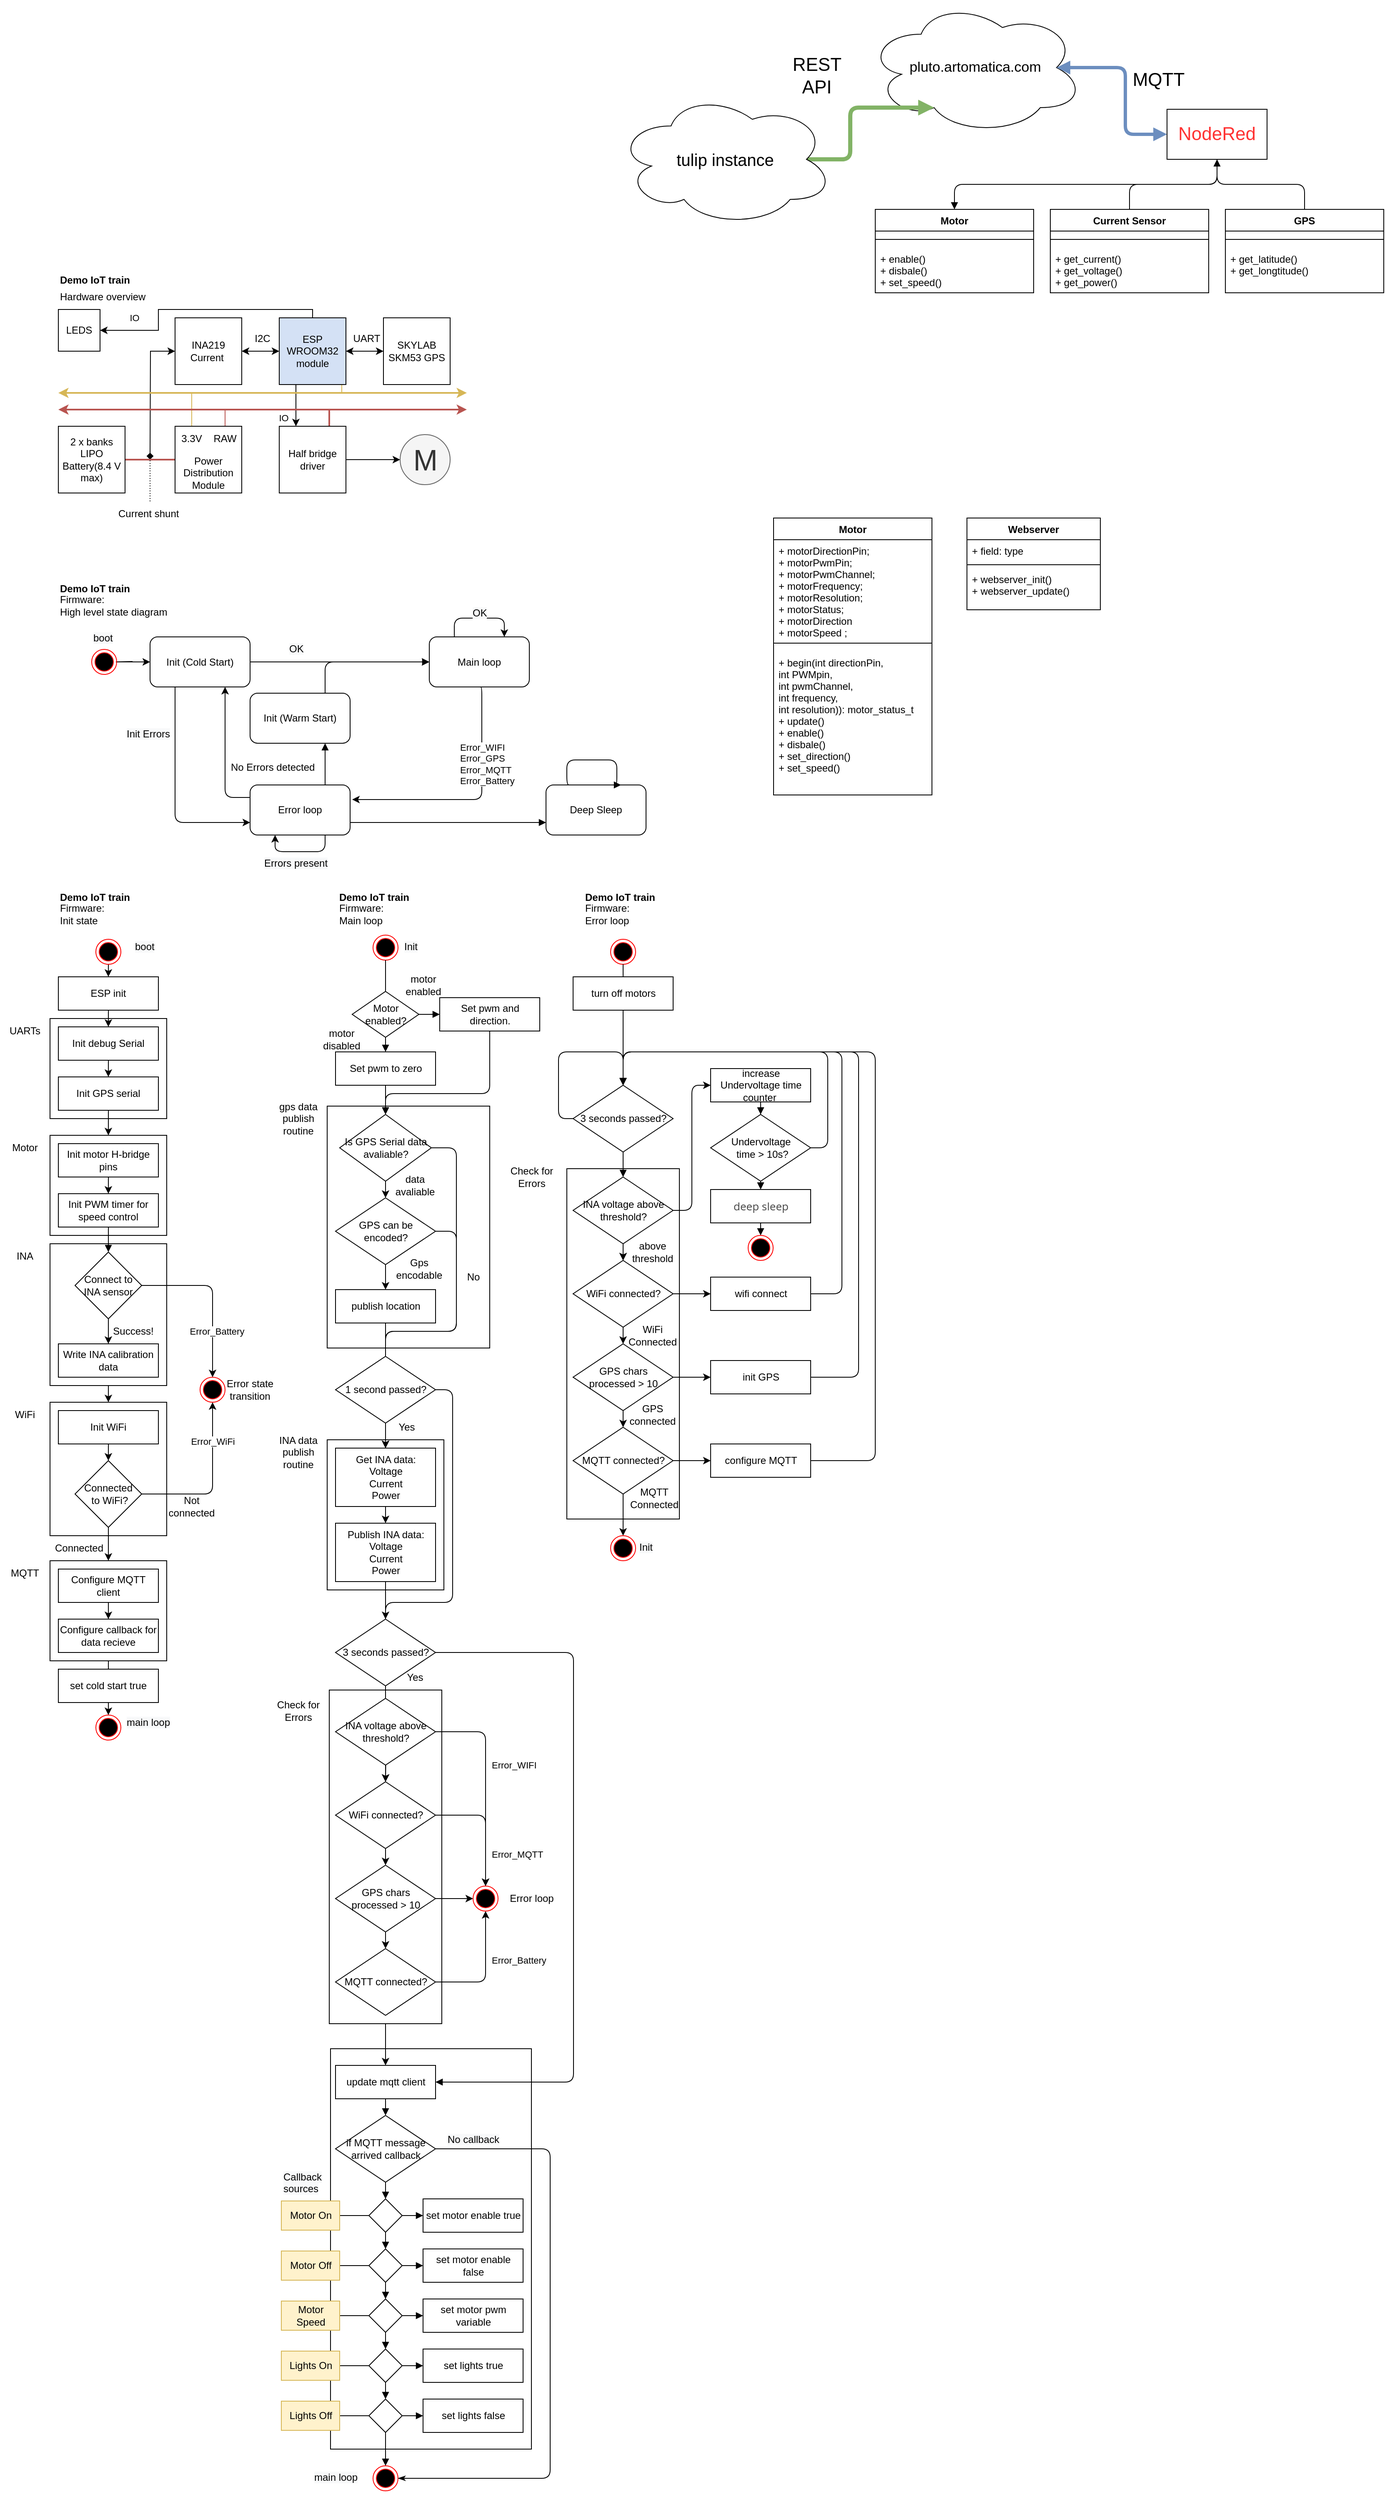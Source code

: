 <mxfile version="20.3.0" type="device"><diagram id="aPpRgj6Q2qNHP_JIIzVr" name="Page-1"><mxGraphModel dx="1102" dy="1798" grid="1" gridSize="10" guides="1" tooltips="1" connect="1" arrows="1" fold="1" page="1" pageScale="1" pageWidth="850" pageHeight="1100" math="0" shadow="0"><root><mxCell id="0"/><mxCell id="1" parent="0"/><mxCell id="JUj9asr4RHVJ1T2ivul6-318" value="" style="rounded=0;whiteSpace=wrap;html=1;fillColor=#FFFFFF;" vertex="1" parent="1"><mxGeometry x="406.5" y="2255" width="241" height="480" as="geometry"/></mxCell><mxCell id="JUj9asr4RHVJ1T2ivul6-277" style="edgeStyle=orthogonalEdgeStyle;rounded=1;orthogonalLoop=1;jettySize=auto;html=1;exitX=0.5;exitY=1;exitDx=0;exitDy=0;entryX=0.5;entryY=0;entryDx=0;entryDy=0;strokeWidth=1;startArrow=none;startFill=0;endArrow=classic;endFill=1;" edge="1" parent="1" source="JUj9asr4RHVJ1T2ivul6-253" target="JUj9asr4RHVJ1T2ivul6-261"><mxGeometry relative="1" as="geometry"/></mxCell><mxCell id="JUj9asr4RHVJ1T2ivul6-253" value="" style="rounded=0;whiteSpace=wrap;html=1;fillColor=#FFFFFF;" vertex="1" parent="1"><mxGeometry x="405" y="1825" width="135" height="400" as="geometry"/></mxCell><mxCell id="JUj9asr4RHVJ1T2ivul6-246" value="" style="rounded=0;whiteSpace=wrap;html=1;fillColor=#FFFFFF;" vertex="1" parent="1"><mxGeometry x="402.5" y="1125" width="195" height="290" as="geometry"/></mxCell><mxCell id="JUj9asr4RHVJ1T2ivul6-242" value="" style="rounded=0;whiteSpace=wrap;html=1;fillColor=#FFFFFF;" vertex="1" parent="1"><mxGeometry x="402.5" y="1525" width="140" height="180" as="geometry"/></mxCell><mxCell id="JUj9asr4RHVJ1T2ivul6-127" value="" style="rounded=0;whiteSpace=wrap;html=1;fillColor=#FFFFFF;" vertex="1" parent="1"><mxGeometry x="70" y="1290" width="140" height="170" as="geometry"/></mxCell><mxCell id="JUj9asr4RHVJ1T2ivul6-128" value="" style="rounded=0;whiteSpace=wrap;html=1;fillColor=#FFFFFF;" vertex="1" parent="1"><mxGeometry x="70" y="1020" width="140" height="120" as="geometry"/></mxCell><mxCell id="JUj9asr4RHVJ1T2ivul6-29" value="" style="edgeStyle=orthogonalEdgeStyle;rounded=0;orthogonalLoop=1;jettySize=auto;html=1;strokeWidth=1;endArrow=classic;endFill=1;startArrow=classic;startFill=1;" edge="1" parent="1" source="JuFUGR6iax0R50338T7Z-1" target="JuFUGR6iax0R50338T7Z-2"><mxGeometry relative="1" as="geometry"/></mxCell><mxCell id="JuFUGR6iax0R50338T7Z-1" value="SKYLAB SKM53 GPS" style="whiteSpace=wrap;html=1;aspect=fixed;" parent="1" vertex="1"><mxGeometry x="470" y="180" width="80" height="80" as="geometry"/></mxCell><mxCell id="JuFUGR6iax0R50338T7Z-13" style="edgeStyle=orthogonalEdgeStyle;rounded=0;orthogonalLoop=1;jettySize=auto;html=1;exitX=0.25;exitY=1;exitDx=0;exitDy=0;entryX=0.25;entryY=0;entryDx=0;entryDy=0;startArrow=none;startFill=0;" parent="1" source="JuFUGR6iax0R50338T7Z-2" target="JuFUGR6iax0R50338T7Z-8" edge="1"><mxGeometry relative="1" as="geometry"/></mxCell><mxCell id="JUj9asr4RHVJ1T2ivul6-14" style="edgeStyle=orthogonalEdgeStyle;rounded=0;orthogonalLoop=1;jettySize=auto;html=1;exitX=0.5;exitY=0;exitDx=0;exitDy=0;entryX=1;entryY=0.5;entryDx=0;entryDy=0;endArrow=classic;endFill=1;" edge="1" parent="1" source="JuFUGR6iax0R50338T7Z-2" target="JUj9asr4RHVJ1T2ivul6-13"><mxGeometry relative="1" as="geometry"><Array as="points"><mxPoint x="385" y="170"/><mxPoint x="200" y="170"/><mxPoint x="200" y="195"/></Array></mxGeometry></mxCell><mxCell id="JUj9asr4RHVJ1T2ivul6-15" value="IO" style="edgeLabel;html=1;align=center;verticalAlign=middle;resizable=0;points=[];" vertex="1" connectable="0" parent="JUj9asr4RHVJ1T2ivul6-14"><mxGeometry x="-0.54" y="1" relative="1" as="geometry"><mxPoint x="-158" y="9" as="offset"/></mxGeometry></mxCell><mxCell id="JUj9asr4RHVJ1T2ivul6-26" style="edgeStyle=orthogonalEdgeStyle;rounded=0;orthogonalLoop=1;jettySize=auto;html=1;exitX=0.75;exitY=1;exitDx=0;exitDy=0;strokeWidth=1;endArrow=none;endFill=0;fillColor=#fff2cc;strokeColor=#d6b656;" edge="1" parent="1" source="JuFUGR6iax0R50338T7Z-2"><mxGeometry relative="1" as="geometry"><mxPoint x="420" y="270" as="targetPoint"/></mxGeometry></mxCell><mxCell id="JuFUGR6iax0R50338T7Z-2" value="ESP WROOM32 module" style="whiteSpace=wrap;html=1;aspect=fixed;fillColor=#D4E1F5;" parent="1" vertex="1"><mxGeometry x="345" y="180" width="80" height="80" as="geometry"/></mxCell><mxCell id="JUj9asr4RHVJ1T2ivul6-31" style="edgeStyle=orthogonalEdgeStyle;rounded=0;orthogonalLoop=1;jettySize=auto;html=1;exitX=1;exitY=0.5;exitDx=0;exitDy=0;entryX=0;entryY=0.5;entryDx=0;entryDy=0;strokeWidth=1;startArrow=classic;startFill=1;endArrow=classic;endFill=1;" edge="1" parent="1" source="JuFUGR6iax0R50338T7Z-3" target="JuFUGR6iax0R50338T7Z-2"><mxGeometry relative="1" as="geometry"/></mxCell><mxCell id="JUj9asr4RHVJ1T2ivul6-36" style="edgeStyle=orthogonalEdgeStyle;rounded=0;orthogonalLoop=1;jettySize=auto;html=1;exitX=0;exitY=0.5;exitDx=0;exitDy=0;strokeWidth=1;startArrow=classic;startFill=1;endArrow=diamond;endFill=1;" edge="1" parent="1" source="JuFUGR6iax0R50338T7Z-3"><mxGeometry relative="1" as="geometry"><mxPoint x="190" y="350" as="targetPoint"/></mxGeometry></mxCell><mxCell id="JuFUGR6iax0R50338T7Z-3" value="INA219 Current&amp;nbsp;" style="whiteSpace=wrap;html=1;aspect=fixed;" parent="1" vertex="1"><mxGeometry x="220" y="180" width="80" height="80" as="geometry"/></mxCell><mxCell id="JuFUGR6iax0R50338T7Z-5" value="UART" style="text;html=1;strokeColor=none;fillColor=none;align=center;verticalAlign=middle;whiteSpace=wrap;rounded=0;" parent="1" vertex="1"><mxGeometry x="420" y="190" width="60" height="30" as="geometry"/></mxCell><mxCell id="JuFUGR6iax0R50338T7Z-12" style="edgeStyle=orthogonalEdgeStyle;rounded=0;orthogonalLoop=1;jettySize=auto;html=1;exitX=1;exitY=0.5;exitDx=0;exitDy=0;entryX=0;entryY=0.5;entryDx=0;entryDy=0;startArrow=none;startFill=0;" parent="1" source="JuFUGR6iax0R50338T7Z-8" target="JUj9asr4RHVJ1T2ivul6-16" edge="1"><mxGeometry relative="1" as="geometry"><mxPoint x="490" y="350" as="targetPoint"/></mxGeometry></mxCell><mxCell id="JUj9asr4RHVJ1T2ivul6-18" style="edgeStyle=orthogonalEdgeStyle;rounded=0;orthogonalLoop=1;jettySize=auto;html=1;endArrow=none;endFill=0;exitX=0.75;exitY=0;exitDx=0;exitDy=0;fillColor=#f8cecc;strokeColor=#b85450;strokeWidth=2;" edge="1" parent="1" source="JuFUGR6iax0R50338T7Z-8"><mxGeometry relative="1" as="geometry"><mxPoint x="405" y="290" as="targetPoint"/><Array as="points"><mxPoint x="405" y="300"/><mxPoint x="405" y="300"/></Array></mxGeometry></mxCell><mxCell id="JuFUGR6iax0R50338T7Z-8" value="Half bridge driver" style="whiteSpace=wrap;html=1;aspect=fixed;" parent="1" vertex="1"><mxGeometry x="345" y="310" width="80" height="80" as="geometry"/></mxCell><mxCell id="JUj9asr4RHVJ1T2ivul6-25" style="edgeStyle=orthogonalEdgeStyle;rounded=0;orthogonalLoop=1;jettySize=auto;html=1;exitX=1;exitY=0.5;exitDx=0;exitDy=0;strokeWidth=2;endArrow=none;endFill=0;fillColor=#f8cecc;strokeColor=#b85450;entryX=0;entryY=0.5;entryDx=0;entryDy=0;" edge="1" parent="1" source="JuFUGR6iax0R50338T7Z-14" target="JUj9asr4RHVJ1T2ivul6-2"><mxGeometry relative="1" as="geometry"><mxPoint x="120" y="290" as="targetPoint"/></mxGeometry></mxCell><mxCell id="JuFUGR6iax0R50338T7Z-14" value="2 x banks LIPO&lt;br&gt;Battery(8.4 V max)" style="whiteSpace=wrap;html=1;aspect=fixed;" parent="1" vertex="1"><mxGeometry x="80" y="310" width="80" height="80" as="geometry"/></mxCell><mxCell id="JUj9asr4RHVJ1T2ivul6-1" value="" style="endArrow=classic;startArrow=classic;html=1;rounded=0;fillColor=#fff2cc;strokeColor=#d6b656;strokeWidth=2;" edge="1" parent="1"><mxGeometry width="50" height="50" relative="1" as="geometry"><mxPoint x="80" y="270" as="sourcePoint"/><mxPoint x="570" y="270" as="targetPoint"/></mxGeometry></mxCell><mxCell id="JUj9asr4RHVJ1T2ivul6-5" style="edgeStyle=orthogonalEdgeStyle;rounded=0;orthogonalLoop=1;jettySize=auto;html=1;exitX=0.25;exitY=0;exitDx=0;exitDy=0;endArrow=none;endFill=0;fillColor=#fff2cc;strokeColor=#d6b656;" edge="1" parent="1" source="JUj9asr4RHVJ1T2ivul6-2"><mxGeometry relative="1" as="geometry"><mxPoint x="240" y="270" as="targetPoint"/><Array as="points"><mxPoint x="240" y="280"/><mxPoint x="240" y="280"/></Array></mxGeometry></mxCell><mxCell id="JUj9asr4RHVJ1T2ivul6-8" style="edgeStyle=orthogonalEdgeStyle;rounded=0;orthogonalLoop=1;jettySize=auto;html=1;exitX=0.75;exitY=0;exitDx=0;exitDy=0;endArrow=none;endFill=0;fillColor=#f8cecc;strokeColor=#b85450;" edge="1" parent="1" source="JUj9asr4RHVJ1T2ivul6-2"><mxGeometry relative="1" as="geometry"><mxPoint x="280" y="290" as="targetPoint"/></mxGeometry></mxCell><mxCell id="JUj9asr4RHVJ1T2ivul6-2" value="Power Distribution Module" style="whiteSpace=wrap;html=1;aspect=fixed;verticalAlign=bottom;" vertex="1" parent="1"><mxGeometry x="220" y="310" width="80" height="80" as="geometry"/></mxCell><mxCell id="JUj9asr4RHVJ1T2ivul6-6" value="" style="endArrow=classic;startArrow=classic;html=1;rounded=0;fillColor=#f8cecc;strokeColor=#b85450;strokeWidth=2;" edge="1" parent="1"><mxGeometry width="50" height="50" relative="1" as="geometry"><mxPoint x="80" y="290" as="sourcePoint"/><mxPoint x="570" y="290" as="targetPoint"/></mxGeometry></mxCell><mxCell id="JUj9asr4RHVJ1T2ivul6-9" value="3.3V" style="text;html=1;strokeColor=none;fillColor=none;align=center;verticalAlign=middle;whiteSpace=wrap;rounded=0;" vertex="1" parent="1"><mxGeometry x="210" y="310" width="60" height="30" as="geometry"/></mxCell><mxCell id="JUj9asr4RHVJ1T2ivul6-10" value="RAW" style="text;html=1;strokeColor=none;fillColor=none;align=center;verticalAlign=middle;whiteSpace=wrap;rounded=0;" vertex="1" parent="1"><mxGeometry x="250" y="310" width="60" height="30" as="geometry"/></mxCell><mxCell id="JUj9asr4RHVJ1T2ivul6-11" value="&lt;b&gt;Demo IoT train&lt;/b&gt;" style="text;html=1;strokeColor=none;fillColor=none;align=left;verticalAlign=middle;whiteSpace=wrap;rounded=0;" vertex="1" parent="1"><mxGeometry x="80" y="120" width="110" height="30" as="geometry"/></mxCell><mxCell id="JUj9asr4RHVJ1T2ivul6-12" value="Hardware overview" style="text;html=1;strokeColor=none;fillColor=none;align=left;verticalAlign=middle;whiteSpace=wrap;rounded=0;" vertex="1" parent="1"><mxGeometry x="80" y="140" width="110" height="30" as="geometry"/></mxCell><mxCell id="JUj9asr4RHVJ1T2ivul6-13" value="LEDS" style="whiteSpace=wrap;html=1;aspect=fixed;" vertex="1" parent="1"><mxGeometry x="80" y="170" width="50" height="50" as="geometry"/></mxCell><mxCell id="JUj9asr4RHVJ1T2ivul6-16" value="M" style="verticalLabelPosition=middle;shadow=0;dashed=0;align=center;html=1;verticalAlign=middle;strokeWidth=1;shape=ellipse;aspect=fixed;fontSize=35;fillColor=#f5f5f5;fontColor=#333333;strokeColor=#666666;" vertex="1" parent="1"><mxGeometry x="490" y="320" width="60" height="60" as="geometry"/></mxCell><mxCell id="JUj9asr4RHVJ1T2ivul6-20" value="IO" style="edgeLabel;html=1;align=center;verticalAlign=middle;resizable=0;points=[];" vertex="1" connectable="0" parent="1"><mxGeometry x="350" y="300" as="geometry"/></mxCell><mxCell id="JUj9asr4RHVJ1T2ivul6-32" value="I2C" style="text;html=1;strokeColor=none;fillColor=none;align=center;verticalAlign=middle;whiteSpace=wrap;rounded=0;" vertex="1" parent="1"><mxGeometry x="300" y="190" width="50" height="30" as="geometry"/></mxCell><mxCell id="JUj9asr4RHVJ1T2ivul6-38" style="edgeStyle=orthogonalEdgeStyle;rounded=0;orthogonalLoop=1;jettySize=auto;html=1;strokeWidth=1;startArrow=none;startFill=0;endArrow=none;endFill=0;dashed=1;dashPattern=1 2;" edge="1" parent="1" source="JUj9asr4RHVJ1T2ivul6-37"><mxGeometry relative="1" as="geometry"><mxPoint x="190" y="350" as="targetPoint"/></mxGeometry></mxCell><mxCell id="JUj9asr4RHVJ1T2ivul6-37" value="Current shunt" style="text;html=1;strokeColor=none;fillColor=none;align=left;verticalAlign=middle;whiteSpace=wrap;rounded=0;" vertex="1" parent="1"><mxGeometry x="150" y="400" width="80" height="30" as="geometry"/></mxCell><mxCell id="JUj9asr4RHVJ1T2ivul6-40" value="&lt;b&gt;Demo IoT train&lt;/b&gt;" style="text;html=1;strokeColor=none;fillColor=none;align=left;verticalAlign=middle;whiteSpace=wrap;rounded=0;" vertex="1" parent="1"><mxGeometry x="80" y="490" width="110" height="30" as="geometry"/></mxCell><mxCell id="JUj9asr4RHVJ1T2ivul6-41" value="Firmware: &lt;br&gt;High level state diagram" style="text;html=1;strokeColor=none;fillColor=none;align=left;verticalAlign=middle;whiteSpace=wrap;rounded=0;" vertex="1" parent="1"><mxGeometry x="80" y="510" width="160" height="30" as="geometry"/></mxCell><mxCell id="JUj9asr4RHVJ1T2ivul6-47" style="edgeStyle=orthogonalEdgeStyle;rounded=0;orthogonalLoop=1;jettySize=auto;html=1;entryX=-0.004;entryY=0.497;entryDx=0;entryDy=0;entryPerimeter=0;strokeWidth=1;startArrow=none;startFill=0;endArrow=none;endFill=0;" edge="1" parent="1" source="JUj9asr4RHVJ1T2ivul6-43"><mxGeometry relative="1" as="geometry"><mxPoint x="169" y="591.975" as="targetPoint"/></mxGeometry></mxCell><mxCell id="JUj9asr4RHVJ1T2ivul6-48" value="" style="edgeStyle=orthogonalEdgeStyle;rounded=0;orthogonalLoop=1;jettySize=auto;html=1;strokeWidth=1;startArrow=none;startFill=0;endArrow=classic;endFill=1;entryX=0;entryY=0.5;entryDx=0;entryDy=0;" edge="1" parent="1" source="JUj9asr4RHVJ1T2ivul6-43" target="JUj9asr4RHVJ1T2ivul6-50"><mxGeometry relative="1" as="geometry"><mxPoint x="170" y="592.5" as="targetPoint"/></mxGeometry></mxCell><mxCell id="JUj9asr4RHVJ1T2ivul6-43" value="" style="ellipse;html=1;shape=endState;fillColor=#000000;strokeColor=#ff0000;" vertex="1" parent="1"><mxGeometry x="120" y="577.5" width="30" height="30" as="geometry"/></mxCell><mxCell id="JUj9asr4RHVJ1T2ivul6-53" style="edgeStyle=orthogonalEdgeStyle;rounded=1;orthogonalLoop=1;jettySize=auto;html=1;exitX=0.25;exitY=1;exitDx=0;exitDy=0;strokeWidth=1;startArrow=none;startFill=0;endArrow=classic;endFill=1;entryX=0;entryY=0.75;entryDx=0;entryDy=0;" edge="1" parent="1" source="JUj9asr4RHVJ1T2ivul6-50" target="JUj9asr4RHVJ1T2ivul6-52"><mxGeometry relative="1" as="geometry"/></mxCell><mxCell id="JUj9asr4RHVJ1T2ivul6-56" style="edgeStyle=orthogonalEdgeStyle;rounded=1;orthogonalLoop=1;jettySize=auto;html=1;exitX=1;exitY=0.5;exitDx=0;exitDy=0;strokeWidth=1;startArrow=none;startFill=0;endArrow=classic;endFill=1;" edge="1" parent="1" source="JUj9asr4RHVJ1T2ivul6-50" target="JUj9asr4RHVJ1T2ivul6-55"><mxGeometry relative="1" as="geometry"/></mxCell><mxCell id="JUj9asr4RHVJ1T2ivul6-50" value="Init (Cold Start)" style="rounded=1;whiteSpace=wrap;html=1;fillColor=#FFFFFF;" vertex="1" parent="1"><mxGeometry x="190" y="562.5" width="120" height="60" as="geometry"/></mxCell><mxCell id="JUj9asr4RHVJ1T2ivul6-62" style="edgeStyle=orthogonalEdgeStyle;rounded=1;orthogonalLoop=1;jettySize=auto;html=1;exitX=0;exitY=0.25;exitDx=0;exitDy=0;entryX=0.75;entryY=1;entryDx=0;entryDy=0;strokeWidth=1;startArrow=none;startFill=0;endArrow=classic;endFill=1;" edge="1" parent="1" source="JUj9asr4RHVJ1T2ivul6-52" target="JUj9asr4RHVJ1T2ivul6-50"><mxGeometry relative="1" as="geometry"><Array as="points"><mxPoint x="280" y="755"/></Array></mxGeometry></mxCell><mxCell id="JUj9asr4RHVJ1T2ivul6-342" style="edgeStyle=orthogonalEdgeStyle;rounded=1;orthogonalLoop=1;jettySize=auto;html=1;exitX=0.75;exitY=0;exitDx=0;exitDy=0;entryX=0.75;entryY=1;entryDx=0;entryDy=0;strokeWidth=1;startArrow=none;startFill=0;endArrow=block;endFill=1;" edge="1" parent="1" source="JUj9asr4RHVJ1T2ivul6-52" target="JUj9asr4RHVJ1T2ivul6-329"><mxGeometry relative="1" as="geometry"/></mxCell><mxCell id="JUj9asr4RHVJ1T2ivul6-361" style="edgeStyle=orthogonalEdgeStyle;rounded=1;orthogonalLoop=1;jettySize=auto;html=1;exitX=1;exitY=0.75;exitDx=0;exitDy=0;entryX=0;entryY=0.75;entryDx=0;entryDy=0;strokeWidth=1;startArrow=none;startFill=0;endArrow=block;endFill=1;" edge="1" parent="1" source="JUj9asr4RHVJ1T2ivul6-52" target="JUj9asr4RHVJ1T2ivul6-360"><mxGeometry relative="1" as="geometry"/></mxCell><mxCell id="JUj9asr4RHVJ1T2ivul6-52" value="Error loop" style="rounded=1;whiteSpace=wrap;html=1;fillColor=#FFFFFF;" vertex="1" parent="1"><mxGeometry x="310" y="740" width="120" height="60" as="geometry"/></mxCell><mxCell id="JUj9asr4RHVJ1T2ivul6-54" style="edgeStyle=orthogonalEdgeStyle;rounded=1;orthogonalLoop=1;jettySize=auto;html=1;exitX=0.75;exitY=1;exitDx=0;exitDy=0;entryX=0.25;entryY=1;entryDx=0;entryDy=0;strokeWidth=1;startArrow=none;startFill=0;endArrow=classic;endFill=1;" edge="1" parent="1" source="JUj9asr4RHVJ1T2ivul6-52" target="JUj9asr4RHVJ1T2ivul6-52"><mxGeometry relative="1" as="geometry"><Array as="points"><mxPoint x="400" y="820"/><mxPoint x="340" y="820"/></Array></mxGeometry></mxCell><mxCell id="JUj9asr4RHVJ1T2ivul6-57" style="edgeStyle=orthogonalEdgeStyle;rounded=1;orthogonalLoop=1;jettySize=auto;html=1;exitX=0.5;exitY=1;exitDx=0;exitDy=0;strokeWidth=1;startArrow=none;startFill=0;endArrow=classic;endFill=1;" edge="1" parent="1" source="JUj9asr4RHVJ1T2ivul6-55"><mxGeometry relative="1" as="geometry"><mxPoint x="587.5" y="630" as="sourcePoint"/><mxPoint x="432.5" y="757.5" as="targetPoint"/><Array as="points"><mxPoint x="588" y="623"/><mxPoint x="588" y="758"/></Array></mxGeometry></mxCell><mxCell id="JUj9asr4RHVJ1T2ivul6-61" value="Error_WIFI&lt;br&gt;&lt;span style=&quot;text-align: center;&quot;&gt;Error_GPS&lt;/span&gt;&lt;br style=&quot;text-align: center;&quot;&gt;Error_MQTT&lt;br&gt;Error_Battery" style="edgeLabel;html=1;align=left;verticalAlign=middle;resizable=0;points=[];" vertex="1" connectable="0" parent="JUj9asr4RHVJ1T2ivul6-57"><mxGeometry x="-0.03" y="5" relative="1" as="geometry"><mxPoint x="-24" y="-48" as="offset"/></mxGeometry></mxCell><mxCell id="JUj9asr4RHVJ1T2ivul6-55" value="Main loop" style="rounded=1;whiteSpace=wrap;html=1;fillColor=#FFFFFF;" vertex="1" parent="1"><mxGeometry x="525" y="562.5" width="120" height="60" as="geometry"/></mxCell><mxCell id="JUj9asr4RHVJ1T2ivul6-59" style="edgeStyle=orthogonalEdgeStyle;rounded=1;orthogonalLoop=1;jettySize=auto;html=1;exitX=0.25;exitY=0;exitDx=0;exitDy=0;entryX=0.75;entryY=0;entryDx=0;entryDy=0;strokeWidth=1;startArrow=none;startFill=0;endArrow=classic;endFill=1;" edge="1" parent="1" source="JUj9asr4RHVJ1T2ivul6-55" target="JUj9asr4RHVJ1T2ivul6-55"><mxGeometry relative="1" as="geometry"><Array as="points"><mxPoint x="555" y="540"/><mxPoint x="615" y="540"/></Array></mxGeometry></mxCell><mxCell id="JUj9asr4RHVJ1T2ivul6-60" value="&lt;span style=&quot;color: rgb(0, 0, 0); font-family: Helvetica; font-size: 12px; font-style: normal; font-variant-ligatures: normal; font-variant-caps: normal; font-weight: 400; letter-spacing: normal; orphans: 2; text-align: center; text-indent: 0px; text-transform: none; widows: 2; word-spacing: 0px; -webkit-text-stroke-width: 0px; background-color: rgb(248, 249, 250); text-decoration-thickness: initial; text-decoration-style: initial; text-decoration-color: initial; float: none; display: inline !important;&quot;&gt;boot&lt;/span&gt;" style="text;whiteSpace=wrap;html=1;" vertex="1" parent="1"><mxGeometry x="120" y="550" width="50" height="40" as="geometry"/></mxCell><mxCell id="JUj9asr4RHVJ1T2ivul6-64" value="&lt;span style=&quot;color: rgb(0, 0, 0); font-family: Helvetica; font-size: 12px; font-style: normal; font-variant-ligatures: normal; font-variant-caps: normal; font-weight: 400; letter-spacing: normal; orphans: 2; text-align: center; text-indent: 0px; text-transform: none; widows: 2; word-spacing: 0px; -webkit-text-stroke-width: 0px; background-color: rgb(248, 249, 250); text-decoration-thickness: initial; text-decoration-style: initial; text-decoration-color: initial; float: none; display: inline !important;&quot;&gt;OK&lt;/span&gt;" style="text;whiteSpace=wrap;html=1;" vertex="1" parent="1"><mxGeometry x="355" y="562.5" width="50" height="40" as="geometry"/></mxCell><mxCell id="JUj9asr4RHVJ1T2ivul6-65" value="&lt;span style=&quot;color: rgb(0, 0, 0); font-family: Helvetica; font-size: 12px; font-style: normal; font-variant-ligatures: normal; font-variant-caps: normal; font-weight: 400; letter-spacing: normal; orphans: 2; text-align: center; text-indent: 0px; text-transform: none; widows: 2; word-spacing: 0px; -webkit-text-stroke-width: 0px; background-color: rgb(248, 249, 250); text-decoration-thickness: initial; text-decoration-style: initial; text-decoration-color: initial; float: none; display: inline !important;&quot;&gt;OK&lt;/span&gt;" style="text;whiteSpace=wrap;html=1;" vertex="1" parent="1"><mxGeometry x="575" y="520" width="50" height="40" as="geometry"/></mxCell><mxCell id="JUj9asr4RHVJ1T2ivul6-66" value="&lt;span style=&quot;color: rgb(0, 0, 0); font-family: Helvetica; font-size: 12px; font-style: normal; font-variant-ligatures: normal; font-variant-caps: normal; font-weight: 400; letter-spacing: normal; orphans: 2; text-align: center; text-indent: 0px; text-transform: none; widows: 2; word-spacing: 0px; -webkit-text-stroke-width: 0px; background-color: rgb(248, 249, 250); text-decoration-thickness: initial; text-decoration-style: initial; text-decoration-color: initial; float: none; display: inline !important;&quot;&gt;Errors present&lt;/span&gt;" style="text;whiteSpace=wrap;html=1;" vertex="1" parent="1"><mxGeometry x="325" y="820" width="95" height="40" as="geometry"/></mxCell><mxCell id="JUj9asr4RHVJ1T2ivul6-67" value="&lt;span style=&quot;color: rgb(0, 0, 0); font-family: Helvetica; font-size: 12px; font-style: normal; font-variant-ligatures: normal; font-variant-caps: normal; font-weight: 400; letter-spacing: normal; orphans: 2; text-align: center; text-indent: 0px; text-transform: none; widows: 2; word-spacing: 0px; -webkit-text-stroke-width: 0px; background-color: rgb(248, 249, 250); text-decoration-thickness: initial; text-decoration-style: initial; text-decoration-color: initial; float: none; display: inline !important;&quot;&gt;Init Errors&lt;/span&gt;" style="text;whiteSpace=wrap;html=1;" vertex="1" parent="1"><mxGeometry x="160" y="665" width="60" height="40" as="geometry"/></mxCell><mxCell id="JUj9asr4RHVJ1T2ivul6-68" value="&lt;div style=&quot;text-align: center;&quot;&gt;&lt;span style=&quot;background-color: initial;&quot;&gt;No Errors detected&lt;/span&gt;&lt;/div&gt;" style="text;whiteSpace=wrap;html=1;" vertex="1" parent="1"><mxGeometry x="285" y="705" width="110" height="30" as="geometry"/></mxCell><mxCell id="JUj9asr4RHVJ1T2ivul6-69" value="&lt;b&gt;Demo IoT train&lt;/b&gt;" style="text;html=1;strokeColor=none;fillColor=none;align=left;verticalAlign=middle;whiteSpace=wrap;rounded=0;" vertex="1" parent="1"><mxGeometry x="80" y="860" width="110" height="30" as="geometry"/></mxCell><mxCell id="JUj9asr4RHVJ1T2ivul6-70" value="Firmware:&lt;br&gt;Init state" style="text;html=1;strokeColor=none;fillColor=none;align=left;verticalAlign=middle;whiteSpace=wrap;rounded=0;" vertex="1" parent="1"><mxGeometry x="80" y="880" width="160" height="30" as="geometry"/></mxCell><mxCell id="JUj9asr4RHVJ1T2ivul6-118" style="edgeStyle=orthogonalEdgeStyle;rounded=1;orthogonalLoop=1;jettySize=auto;html=1;exitX=0.5;exitY=1;exitDx=0;exitDy=0;entryX=0.5;entryY=0;entryDx=0;entryDy=0;strokeWidth=1;startArrow=none;startFill=0;endArrow=classic;endFill=1;" edge="1" parent="1" source="JUj9asr4RHVJ1T2ivul6-113" target="JUj9asr4RHVJ1T2ivul6-116"><mxGeometry relative="1" as="geometry"/></mxCell><mxCell id="JUj9asr4RHVJ1T2ivul6-113" value="" style="ellipse;html=1;shape=endState;fillColor=#000000;strokeColor=#ff0000;" vertex="1" parent="1"><mxGeometry x="125" y="925" width="30" height="30" as="geometry"/></mxCell><mxCell id="JUj9asr4RHVJ1T2ivul6-123" style="edgeStyle=orthogonalEdgeStyle;rounded=1;orthogonalLoop=1;jettySize=auto;html=1;exitX=0.5;exitY=1;exitDx=0;exitDy=0;entryX=0.5;entryY=0;entryDx=0;entryDy=0;strokeWidth=1;startArrow=none;startFill=0;endArrow=classic;endFill=1;" edge="1" parent="1" source="JUj9asr4RHVJ1T2ivul6-114" target="JUj9asr4RHVJ1T2ivul6-120"><mxGeometry relative="1" as="geometry"/></mxCell><mxCell id="JUj9asr4RHVJ1T2ivul6-114" value="Init debug Serial" style="rounded=0;whiteSpace=wrap;html=1;fillColor=#FFFFFF;" vertex="1" parent="1"><mxGeometry x="80" y="1030" width="120" height="40" as="geometry"/></mxCell><mxCell id="JUj9asr4RHVJ1T2ivul6-119" style="edgeStyle=orthogonalEdgeStyle;rounded=1;orthogonalLoop=1;jettySize=auto;html=1;exitX=0.5;exitY=1;exitDx=0;exitDy=0;entryX=0.5;entryY=0;entryDx=0;entryDy=0;strokeWidth=1;startArrow=none;startFill=0;endArrow=classic;endFill=1;" edge="1" parent="1" source="JUj9asr4RHVJ1T2ivul6-116" target="JUj9asr4RHVJ1T2ivul6-114"><mxGeometry relative="1" as="geometry"/></mxCell><mxCell id="JUj9asr4RHVJ1T2ivul6-116" value="ESP init" style="rounded=0;whiteSpace=wrap;html=1;fillColor=#FFFFFF;" vertex="1" parent="1"><mxGeometry x="80" y="970" width="120" height="40" as="geometry"/></mxCell><mxCell id="JUj9asr4RHVJ1T2ivul6-124" style="edgeStyle=orthogonalEdgeStyle;rounded=1;orthogonalLoop=1;jettySize=auto;html=1;exitX=0.5;exitY=1;exitDx=0;exitDy=0;strokeWidth=1;startArrow=none;startFill=0;endArrow=classic;endFill=1;" edge="1" parent="1" source="JUj9asr4RHVJ1T2ivul6-120"><mxGeometry relative="1" as="geometry"><mxPoint x="140" y="1140" as="sourcePoint"/><mxPoint x="140" y="1160" as="targetPoint"/></mxGeometry></mxCell><mxCell id="JUj9asr4RHVJ1T2ivul6-120" value="Init GPS serial" style="rounded=0;whiteSpace=wrap;html=1;fillColor=#FFFFFF;" vertex="1" parent="1"><mxGeometry x="80" y="1090" width="120" height="40" as="geometry"/></mxCell><mxCell id="JUj9asr4RHVJ1T2ivul6-126" style="edgeStyle=orthogonalEdgeStyle;rounded=1;orthogonalLoop=1;jettySize=auto;html=1;exitX=0.5;exitY=1;exitDx=0;exitDy=0;strokeWidth=1;startArrow=none;startFill=0;endArrow=classic;endFill=1;" edge="1" parent="1" source="JUj9asr4RHVJ1T2ivul6-138" target="JUj9asr4RHVJ1T2ivul6-125"><mxGeometry relative="1" as="geometry"><mxPoint x="140" y="1390" as="sourcePoint"/></mxGeometry></mxCell><mxCell id="JUj9asr4RHVJ1T2ivul6-136" style="edgeStyle=orthogonalEdgeStyle;rounded=1;orthogonalLoop=1;jettySize=auto;html=1;entryX=0.5;entryY=0;entryDx=0;entryDy=0;strokeWidth=1;startArrow=none;startFill=0;endArrow=classic;endFill=1;" edge="1" parent="1" target="JUj9asr4RHVJ1T2ivul6-132"><mxGeometry relative="1" as="geometry"><mxPoint x="140" y="1460" as="sourcePoint"/></mxGeometry></mxCell><mxCell id="JUj9asr4RHVJ1T2ivul6-125" value="Write INA calibration data" style="rounded=0;whiteSpace=wrap;html=1;fillColor=#FFFFFF;" vertex="1" parent="1"><mxGeometry x="80" y="1410" width="120" height="40" as="geometry"/></mxCell><mxCell id="JUj9asr4RHVJ1T2ivul6-130" value="UARTs" style="text;html=1;strokeColor=none;fillColor=none;align=center;verticalAlign=middle;whiteSpace=wrap;rounded=0;" vertex="1" parent="1"><mxGeometry x="10" y="1020" width="60" height="30" as="geometry"/></mxCell><mxCell id="JUj9asr4RHVJ1T2ivul6-131" value="INA" style="text;html=1;strokeColor=none;fillColor=none;align=center;verticalAlign=middle;whiteSpace=wrap;rounded=0;" vertex="1" parent="1"><mxGeometry x="10" y="1290" width="60" height="30" as="geometry"/></mxCell><mxCell id="JUj9asr4RHVJ1T2ivul6-132" value="" style="rounded=0;whiteSpace=wrap;html=1;fillColor=#FFFFFF;" vertex="1" parent="1"><mxGeometry x="70" y="1480" width="140" height="160" as="geometry"/></mxCell><mxCell id="JUj9asr4RHVJ1T2ivul6-133" style="edgeStyle=orthogonalEdgeStyle;rounded=1;orthogonalLoop=1;jettySize=auto;html=1;exitX=0.5;exitY=1;exitDx=0;exitDy=0;strokeWidth=1;startArrow=none;startFill=0;endArrow=classic;endFill=1;entryX=0.5;entryY=0;entryDx=0;entryDy=0;" edge="1" parent="1" source="JUj9asr4RHVJ1T2ivul6-134" target="JUj9asr4RHVJ1T2ivul6-143"><mxGeometry relative="1" as="geometry"><mxPoint x="140" y="1550" as="targetPoint"/></mxGeometry></mxCell><mxCell id="JUj9asr4RHVJ1T2ivul6-134" value="Init WiFi" style="rounded=0;whiteSpace=wrap;html=1;fillColor=#FFFFFF;" vertex="1" parent="1"><mxGeometry x="80" y="1490" width="120" height="40" as="geometry"/></mxCell><mxCell id="JUj9asr4RHVJ1T2ivul6-137" value="WiFi" style="text;html=1;strokeColor=none;fillColor=none;align=center;verticalAlign=middle;whiteSpace=wrap;rounded=0;" vertex="1" parent="1"><mxGeometry x="10" y="1480" width="60" height="30" as="geometry"/></mxCell><mxCell id="JUj9asr4RHVJ1T2ivul6-140" style="edgeStyle=orthogonalEdgeStyle;rounded=1;orthogonalLoop=1;jettySize=auto;html=1;exitX=1;exitY=0.5;exitDx=0;exitDy=0;strokeWidth=1;startArrow=none;startFill=0;endArrow=classic;endFill=1;entryX=0.5;entryY=0;entryDx=0;entryDy=0;" edge="1" parent="1" source="JUj9asr4RHVJ1T2ivul6-138" target="JUj9asr4RHVJ1T2ivul6-145"><mxGeometry relative="1" as="geometry"><mxPoint x="320" y="1340" as="targetPoint"/></mxGeometry></mxCell><mxCell id="JUj9asr4RHVJ1T2ivul6-142" value="Error_Battery" style="edgeLabel;html=1;align=center;verticalAlign=middle;resizable=0;points=[];" vertex="1" connectable="0" parent="JUj9asr4RHVJ1T2ivul6-140"><mxGeometry x="0.143" y="-4" relative="1" as="geometry"><mxPoint x="9" y="28" as="offset"/></mxGeometry></mxCell><mxCell id="JUj9asr4RHVJ1T2ivul6-138" value="Connect to INA sensor" style="rhombus;whiteSpace=wrap;html=1;fillColor=#FFFFFF;" vertex="1" parent="1"><mxGeometry x="100" y="1300" width="80" height="80" as="geometry"/></mxCell><mxCell id="JUj9asr4RHVJ1T2ivul6-139" value="Success!" style="text;html=1;strokeColor=none;fillColor=none;align=center;verticalAlign=middle;whiteSpace=wrap;rounded=0;" vertex="1" parent="1"><mxGeometry x="140" y="1380" width="60" height="30" as="geometry"/></mxCell><mxCell id="JUj9asr4RHVJ1T2ivul6-144" style="edgeStyle=orthogonalEdgeStyle;rounded=1;orthogonalLoop=1;jettySize=auto;html=1;exitX=1;exitY=0.5;exitDx=0;exitDy=0;strokeWidth=1;startArrow=none;startFill=0;endArrow=classic;endFill=1;entryX=0.5;entryY=1;entryDx=0;entryDy=0;" edge="1" parent="1" source="JUj9asr4RHVJ1T2ivul6-143" target="JUj9asr4RHVJ1T2ivul6-145"><mxGeometry relative="1" as="geometry"><mxPoint x="310" y="1590" as="targetPoint"/></mxGeometry></mxCell><mxCell id="JUj9asr4RHVJ1T2ivul6-147" value="Error_WiFi" style="edgeLabel;html=1;align=center;verticalAlign=middle;resizable=0;points=[];" vertex="1" connectable="0" parent="JUj9asr4RHVJ1T2ivul6-144"><mxGeometry x="0.356" y="-2" relative="1" as="geometry"><mxPoint x="-2" y="-16" as="offset"/></mxGeometry></mxCell><mxCell id="JUj9asr4RHVJ1T2ivul6-149" style="edgeStyle=orthogonalEdgeStyle;rounded=1;orthogonalLoop=1;jettySize=auto;html=1;strokeWidth=1;startArrow=none;startFill=0;endArrow=classic;endFill=1;entryX=0.5;entryY=0;entryDx=0;entryDy=0;" edge="1" parent="1" source="JUj9asr4RHVJ1T2ivul6-143"><mxGeometry relative="1" as="geometry"><mxPoint x="140" y="1670" as="targetPoint"/></mxGeometry></mxCell><mxCell id="JUj9asr4RHVJ1T2ivul6-143" value="Connected&lt;br&gt;&amp;nbsp;to WiFi?" style="rhombus;whiteSpace=wrap;html=1;fillColor=#FFFFFF;" vertex="1" parent="1"><mxGeometry x="100" y="1550" width="80" height="80" as="geometry"/></mxCell><mxCell id="JUj9asr4RHVJ1T2ivul6-145" value="" style="ellipse;html=1;shape=endState;fillColor=#000000;strokeColor=#ff0000;" vertex="1" parent="1"><mxGeometry x="250" y="1450" width="30" height="30" as="geometry"/></mxCell><mxCell id="JUj9asr4RHVJ1T2ivul6-146" value="Error state transition" style="text;html=1;strokeColor=none;fillColor=none;align=center;verticalAlign=middle;whiteSpace=wrap;rounded=0;" vertex="1" parent="1"><mxGeometry x="280" y="1450" width="60" height="30" as="geometry"/></mxCell><mxCell id="JUj9asr4RHVJ1T2ivul6-166" style="edgeStyle=orthogonalEdgeStyle;rounded=1;orthogonalLoop=1;jettySize=auto;html=1;exitX=0.5;exitY=1;exitDx=0;exitDy=0;entryX=0.5;entryY=0;entryDx=0;entryDy=0;strokeWidth=1;startArrow=none;startFill=0;endArrow=classic;endFill=1;" edge="1" parent="1" source="JUj9asr4RHVJ1T2ivul6-159" target="JUj9asr4RHVJ1T2ivul6-165"><mxGeometry relative="1" as="geometry"/></mxCell><mxCell id="JUj9asr4RHVJ1T2ivul6-159" value="" style="rounded=0;whiteSpace=wrap;html=1;fillColor=#FFFFFF;" vertex="1" parent="1"><mxGeometry x="70" y="1670" width="140" height="120" as="geometry"/></mxCell><mxCell id="JUj9asr4RHVJ1T2ivul6-160" value="MQTT" style="text;html=1;strokeColor=none;fillColor=none;align=center;verticalAlign=middle;whiteSpace=wrap;rounded=0;" vertex="1" parent="1"><mxGeometry x="10" y="1670" width="60" height="30" as="geometry"/></mxCell><mxCell id="JUj9asr4RHVJ1T2ivul6-161" style="edgeStyle=orthogonalEdgeStyle;rounded=1;orthogonalLoop=1;jettySize=auto;html=1;exitX=0.5;exitY=1;exitDx=0;exitDy=0;strokeWidth=1;startArrow=none;startFill=0;endArrow=classic;endFill=1;" edge="1" parent="1" source="JUj9asr4RHVJ1T2ivul6-162" target="JUj9asr4RHVJ1T2ivul6-163"><mxGeometry relative="1" as="geometry"/></mxCell><mxCell id="JUj9asr4RHVJ1T2ivul6-162" value="Configure MQTT client" style="rounded=0;whiteSpace=wrap;html=1;fillColor=#FFFFFF;" vertex="1" parent="1"><mxGeometry x="80" y="1680" width="120" height="40" as="geometry"/></mxCell><mxCell id="JUj9asr4RHVJ1T2ivul6-163" value="Configure callback for data recieve" style="rounded=0;whiteSpace=wrap;html=1;fillColor=#FFFFFF;" vertex="1" parent="1"><mxGeometry x="80" y="1740" width="120" height="40" as="geometry"/></mxCell><mxCell id="JUj9asr4RHVJ1T2ivul6-165" value="" style="ellipse;html=1;shape=endState;fillColor=#000000;strokeColor=#ff0000;" vertex="1" parent="1"><mxGeometry x="125" y="1855" width="30" height="30" as="geometry"/></mxCell><mxCell id="JUj9asr4RHVJ1T2ivul6-168" value="&lt;span style=&quot;color: rgb(0, 0, 0); font-family: Helvetica; font-size: 12px; font-style: normal; font-variant-ligatures: normal; font-variant-caps: normal; font-weight: 400; letter-spacing: normal; orphans: 2; text-align: center; text-indent: 0px; text-transform: none; widows: 2; word-spacing: 0px; -webkit-text-stroke-width: 0px; background-color: rgb(248, 249, 250); text-decoration-thickness: initial; text-decoration-style: initial; text-decoration-color: initial; float: none; display: inline !important;&quot;&gt;boot&lt;/span&gt;" style="text;whiteSpace=wrap;html=1;" vertex="1" parent="1"><mxGeometry x="170" y="920" width="95" height="40" as="geometry"/></mxCell><mxCell id="JUj9asr4RHVJ1T2ivul6-169" value="&lt;span style=&quot;color: rgb(0, 0, 0); font-family: Helvetica; font-size: 12px; font-style: normal; font-variant-ligatures: normal; font-variant-caps: normal; font-weight: 400; letter-spacing: normal; orphans: 2; text-align: center; text-indent: 0px; text-transform: none; widows: 2; word-spacing: 0px; -webkit-text-stroke-width: 0px; background-color: rgb(248, 249, 250); text-decoration-thickness: initial; text-decoration-style: initial; text-decoration-color: initial; float: none; display: inline !important;&quot;&gt;main loop&lt;/span&gt;" style="text;whiteSpace=wrap;html=1;" vertex="1" parent="1"><mxGeometry x="160" y="1850" width="95" height="40" as="geometry"/></mxCell><mxCell id="JUj9asr4RHVJ1T2ivul6-172" value="&lt;b&gt;Demo IoT train&lt;/b&gt;" style="text;html=1;strokeColor=none;fillColor=none;align=left;verticalAlign=middle;whiteSpace=wrap;rounded=0;" vertex="1" parent="1"><mxGeometry x="415" y="860" width="110" height="30" as="geometry"/></mxCell><mxCell id="JUj9asr4RHVJ1T2ivul6-173" value="Firmware:&lt;br&gt;Main loop" style="text;html=1;strokeColor=none;fillColor=none;align=left;verticalAlign=middle;whiteSpace=wrap;rounded=0;" vertex="1" parent="1"><mxGeometry x="415" y="880" width="160" height="30" as="geometry"/></mxCell><mxCell id="JUj9asr4RHVJ1T2ivul6-174" style="edgeStyle=orthogonalEdgeStyle;rounded=1;orthogonalLoop=1;jettySize=auto;html=1;exitX=0.5;exitY=1;exitDx=0;exitDy=0;entryX=0.5;entryY=0;entryDx=0;entryDy=0;strokeWidth=1;startArrow=none;startFill=0;endArrow=classic;endFill=1;" edge="1" parent="1" source="JUj9asr4RHVJ1T2ivul6-403"><mxGeometry relative="1" as="geometry"><mxPoint x="472.5" y="1025" as="targetPoint"/></mxGeometry></mxCell><mxCell id="JUj9asr4RHVJ1T2ivul6-175" value="" style="ellipse;html=1;shape=endState;fillColor=#000000;strokeColor=#ff0000;" vertex="1" parent="1"><mxGeometry x="457.5" y="920" width="30" height="30" as="geometry"/></mxCell><mxCell id="JUj9asr4RHVJ1T2ivul6-214" value="&lt;span style=&quot;color: rgb(0, 0, 0); font-family: Helvetica; font-size: 12px; font-style: normal; font-variant-ligatures: normal; font-variant-caps: normal; font-weight: 400; letter-spacing: normal; orphans: 2; text-align: center; text-indent: 0px; text-transform: none; widows: 2; word-spacing: 0px; -webkit-text-stroke-width: 0px; background-color: rgb(248, 249, 250); text-decoration-thickness: initial; text-decoration-style: initial; text-decoration-color: initial; float: none; display: inline !important;&quot;&gt;Init&lt;/span&gt;" style="text;whiteSpace=wrap;html=1;" vertex="1" parent="1"><mxGeometry x="492.5" y="920" width="95" height="40" as="geometry"/></mxCell><mxCell id="JUj9asr4RHVJ1T2ivul6-416" style="edgeStyle=orthogonalEdgeStyle;rounded=1;orthogonalLoop=1;jettySize=auto;html=1;entryX=0.5;entryY=0;entryDx=0;entryDy=0;strokeWidth=1;startArrow=none;startFill=0;endArrow=block;endFill=1;" edge="1" parent="1" source="JUj9asr4RHVJ1T2ivul6-216" target="JUj9asr4RHVJ1T2ivul6-217"><mxGeometry relative="1" as="geometry"><Array as="points"><mxPoint x="598" y="1110"/><mxPoint x="473" y="1110"/></Array></mxGeometry></mxCell><mxCell id="JUj9asr4RHVJ1T2ivul6-216" value="Set pwm and direction." style="rounded=0;whiteSpace=wrap;html=1;fillColor=#FFFFFF;" vertex="1" parent="1"><mxGeometry x="537.5" y="995" width="120" height="40" as="geometry"/></mxCell><mxCell id="JUj9asr4RHVJ1T2ivul6-220" style="edgeStyle=orthogonalEdgeStyle;rounded=1;orthogonalLoop=1;jettySize=auto;html=1;exitX=0.5;exitY=1;exitDx=0;exitDy=0;entryX=0.5;entryY=0;entryDx=0;entryDy=0;strokeWidth=1;startArrow=none;startFill=0;endArrow=classic;endFill=1;" edge="1" parent="1" source="JUj9asr4RHVJ1T2ivul6-217" target="JUj9asr4RHVJ1T2ivul6-221"><mxGeometry relative="1" as="geometry"><mxPoint x="472.5" y="1245" as="targetPoint"/></mxGeometry></mxCell><mxCell id="JUj9asr4RHVJ1T2ivul6-229" style="edgeStyle=orthogonalEdgeStyle;rounded=1;orthogonalLoop=1;jettySize=auto;html=1;exitX=1;exitY=0.5;exitDx=0;exitDy=0;entryX=0.5;entryY=0;entryDx=0;entryDy=0;strokeWidth=1;startArrow=none;startFill=0;endArrow=classic;endFill=1;" edge="1" parent="1" source="JUj9asr4RHVJ1T2ivul6-217" target="JUj9asr4RHVJ1T2ivul6-239"><mxGeometry relative="1" as="geometry"><mxPoint x="532.5" y="1425" as="targetPoint"/><Array as="points"><mxPoint x="557.5" y="1175"/><mxPoint x="557.5" y="1395"/><mxPoint x="472.5" y="1395"/></Array></mxGeometry></mxCell><mxCell id="JUj9asr4RHVJ1T2ivul6-217" value="Is GPS Serial data avaliable?" style="rhombus;whiteSpace=wrap;html=1;fillColor=#FFFFFF;" vertex="1" parent="1"><mxGeometry x="417.5" y="1135" width="110" height="80" as="geometry"/></mxCell><mxCell id="JUj9asr4RHVJ1T2ivul6-225" style="edgeStyle=orthogonalEdgeStyle;rounded=1;orthogonalLoop=1;jettySize=auto;html=1;exitX=0.5;exitY=1;exitDx=0;exitDy=0;entryX=0.5;entryY=0;entryDx=0;entryDy=0;strokeWidth=1;startArrow=none;startFill=0;endArrow=classic;endFill=1;" edge="1" parent="1" source="JUj9asr4RHVJ1T2ivul6-221" target="JUj9asr4RHVJ1T2ivul6-224"><mxGeometry relative="1" as="geometry"/></mxCell><mxCell id="JUj9asr4RHVJ1T2ivul6-230" style="edgeStyle=orthogonalEdgeStyle;rounded=1;orthogonalLoop=1;jettySize=auto;html=1;exitX=1;exitY=0.5;exitDx=0;exitDy=0;strokeWidth=1;startArrow=none;startFill=0;endArrow=classic;endFill=1;" edge="1" parent="1" source="JUj9asr4RHVJ1T2ivul6-221" target="JUj9asr4RHVJ1T2ivul6-239"><mxGeometry relative="1" as="geometry"><mxPoint x="532.5" y="1425" as="targetPoint"/><Array as="points"><mxPoint x="557.5" y="1275"/><mxPoint x="557.5" y="1395"/><mxPoint x="472.5" y="1395"/></Array></mxGeometry></mxCell><mxCell id="JUj9asr4RHVJ1T2ivul6-221" value="GPS can be encoded?" style="rhombus;whiteSpace=wrap;html=1;fillColor=#FFFFFF;" vertex="1" parent="1"><mxGeometry x="412.5" y="1235" width="120" height="80" as="geometry"/></mxCell><mxCell id="JUj9asr4RHVJ1T2ivul6-222" value="data avaliable" style="text;html=1;strokeColor=none;fillColor=none;align=center;verticalAlign=middle;whiteSpace=wrap;rounded=0;" vertex="1" parent="1"><mxGeometry x="477.5" y="1205" width="60" height="30" as="geometry"/></mxCell><mxCell id="JUj9asr4RHVJ1T2ivul6-223" value="Gps encodable" style="text;html=1;strokeColor=none;fillColor=none;align=center;verticalAlign=middle;whiteSpace=wrap;rounded=0;" vertex="1" parent="1"><mxGeometry x="482.5" y="1305" width="60" height="30" as="geometry"/></mxCell><mxCell id="JUj9asr4RHVJ1T2ivul6-245" style="edgeStyle=orthogonalEdgeStyle;rounded=1;orthogonalLoop=1;jettySize=auto;html=1;exitX=0.5;exitY=1;exitDx=0;exitDy=0;entryX=0.5;entryY=0;entryDx=0;entryDy=0;strokeWidth=1;startArrow=none;startFill=0;endArrow=classic;endFill=1;" edge="1" parent="1" source="JUj9asr4RHVJ1T2ivul6-249" target="JUj9asr4RHVJ1T2ivul6-239"><mxGeometry relative="1" as="geometry"/></mxCell><mxCell id="JUj9asr4RHVJ1T2ivul6-224" value="publish location" style="rounded=0;whiteSpace=wrap;html=1;fillColor=#FFFFFF;" vertex="1" parent="1"><mxGeometry x="412.5" y="1345" width="120" height="40" as="geometry"/></mxCell><mxCell id="JUj9asr4RHVJ1T2ivul6-231" value="No" style="text;html=1;strokeColor=none;fillColor=none;align=center;verticalAlign=middle;whiteSpace=wrap;rounded=0;" vertex="1" parent="1"><mxGeometry x="547.5" y="1315" width="60" height="30" as="geometry"/></mxCell><mxCell id="JUj9asr4RHVJ1T2ivul6-255" style="edgeStyle=orthogonalEdgeStyle;rounded=1;orthogonalLoop=1;jettySize=auto;html=1;exitX=0.5;exitY=1;exitDx=0;exitDy=0;strokeWidth=1;startArrow=none;startFill=0;endArrow=classic;endFill=1;entryX=0.5;entryY=0;entryDx=0;entryDy=0;" edge="1" parent="1" target="JUj9asr4RHVJ1T2ivul6-256"><mxGeometry relative="1" as="geometry"><mxPoint x="472.5" y="1845" as="sourcePoint"/><mxPoint x="472.5" y="1875" as="targetPoint"/></mxGeometry></mxCell><mxCell id="JUj9asr4RHVJ1T2ivul6-390" style="edgeStyle=orthogonalEdgeStyle;rounded=1;orthogonalLoop=1;jettySize=auto;html=1;exitX=1;exitY=0.5;exitDx=0;exitDy=0;entryX=1;entryY=0.5;entryDx=0;entryDy=0;strokeWidth=1;startArrow=none;startFill=0;endArrow=block;endFill=1;" edge="1" parent="1" source="JUj9asr4RHVJ1T2ivul6-232" target="JUj9asr4RHVJ1T2ivul6-261"><mxGeometry relative="1" as="geometry"><Array as="points"><mxPoint x="698" y="1780"/><mxPoint x="698" y="2295"/></Array></mxGeometry></mxCell><mxCell id="JUj9asr4RHVJ1T2ivul6-232" value="3 seconds passed?" style="rhombus;whiteSpace=wrap;html=1;fillColor=#FFFFFF;" vertex="1" parent="1"><mxGeometry x="412.5" y="1740" width="120" height="80" as="geometry"/></mxCell><mxCell id="JUj9asr4RHVJ1T2ivul6-244" style="edgeStyle=orthogonalEdgeStyle;rounded=1;orthogonalLoop=1;jettySize=auto;html=1;exitX=0.5;exitY=1;exitDx=0;exitDy=0;entryX=0.5;entryY=0;entryDx=0;entryDy=0;strokeWidth=1;startArrow=none;startFill=0;endArrow=classic;endFill=1;" edge="1" parent="1" source="JUj9asr4RHVJ1T2ivul6-239" target="JUj9asr4RHVJ1T2ivul6-241"><mxGeometry relative="1" as="geometry"/></mxCell><mxCell id="JUj9asr4RHVJ1T2ivul6-239" value="Get INA data:&lt;br&gt;Voltage&lt;br&gt;Current&lt;br&gt;Power" style="rounded=0;whiteSpace=wrap;html=1;fillColor=#FFFFFF;" vertex="1" parent="1"><mxGeometry x="412.5" y="1535" width="120" height="70" as="geometry"/></mxCell><mxCell id="JUj9asr4RHVJ1T2ivul6-252" style="edgeStyle=orthogonalEdgeStyle;rounded=1;orthogonalLoop=1;jettySize=auto;html=1;strokeWidth=1;startArrow=none;startFill=0;endArrow=classic;endFill=1;" edge="1" parent="1" source="JUj9asr4RHVJ1T2ivul6-241" target="JUj9asr4RHVJ1T2ivul6-232"><mxGeometry relative="1" as="geometry"/></mxCell><mxCell id="JUj9asr4RHVJ1T2ivul6-241" value="Publish INA data:&lt;br&gt;Voltage&lt;br&gt;Current&lt;br&gt;Power" style="rounded=0;whiteSpace=wrap;html=1;fillColor=#FFFFFF;" vertex="1" parent="1"><mxGeometry x="412.5" y="1625" width="120" height="70" as="geometry"/></mxCell><mxCell id="JUj9asr4RHVJ1T2ivul6-247" value="gps data publish routine" style="text;html=1;strokeColor=none;fillColor=none;align=center;verticalAlign=middle;whiteSpace=wrap;rounded=0;" vertex="1" parent="1"><mxGeometry x="337.5" y="1125" width="60" height="30" as="geometry"/></mxCell><mxCell id="JUj9asr4RHVJ1T2ivul6-248" value="INA data publish routine" style="text;html=1;strokeColor=none;fillColor=none;align=center;verticalAlign=middle;whiteSpace=wrap;rounded=0;" vertex="1" parent="1"><mxGeometry x="337.5" y="1525" width="60" height="30" as="geometry"/></mxCell><mxCell id="JUj9asr4RHVJ1T2ivul6-250" value="Yes" style="text;html=1;strokeColor=none;fillColor=none;align=center;verticalAlign=middle;whiteSpace=wrap;rounded=0;" vertex="1" parent="1"><mxGeometry x="467.5" y="1495" width="60" height="30" as="geometry"/></mxCell><mxCell id="JUj9asr4RHVJ1T2ivul6-420" style="edgeStyle=orthogonalEdgeStyle;rounded=1;orthogonalLoop=1;jettySize=auto;html=1;exitX=1;exitY=0.5;exitDx=0;exitDy=0;entryX=0.5;entryY=0;entryDx=0;entryDy=0;strokeWidth=1;startArrow=none;startFill=0;endArrow=none;endFill=0;" edge="1" parent="1" source="JUj9asr4RHVJ1T2ivul6-249" target="JUj9asr4RHVJ1T2ivul6-232"><mxGeometry relative="1" as="geometry"><Array as="points"><mxPoint x="553" y="1465"/><mxPoint x="553" y="1720"/><mxPoint x="473" y="1720"/></Array></mxGeometry></mxCell><mxCell id="JUj9asr4RHVJ1T2ivul6-249" value="1 second passed?" style="rhombus;whiteSpace=wrap;html=1;fillColor=#FFFFFF;" vertex="1" parent="1"><mxGeometry x="412.5" y="1425" width="120" height="80" as="geometry"/></mxCell><mxCell id="JUj9asr4RHVJ1T2ivul6-251" value="" style="edgeStyle=orthogonalEdgeStyle;rounded=1;orthogonalLoop=1;jettySize=auto;html=1;exitX=0.5;exitY=1;exitDx=0;exitDy=0;entryX=0.5;entryY=0;entryDx=0;entryDy=0;strokeWidth=1;startArrow=none;startFill=0;endArrow=none;endFill=1;" edge="1" parent="1" source="JUj9asr4RHVJ1T2ivul6-224" target="JUj9asr4RHVJ1T2ivul6-249"><mxGeometry relative="1" as="geometry"><mxPoint x="472.5" y="1385" as="sourcePoint"/><mxPoint x="472.5" y="1535" as="targetPoint"/></mxGeometry></mxCell><mxCell id="JUj9asr4RHVJ1T2ivul6-254" value="Check for Errors" style="text;html=1;strokeColor=none;fillColor=none;align=center;verticalAlign=middle;whiteSpace=wrap;rounded=0;" vertex="1" parent="1"><mxGeometry x="337.5" y="1835" width="60" height="30" as="geometry"/></mxCell><mxCell id="JUj9asr4RHVJ1T2ivul6-257" style="edgeStyle=orthogonalEdgeStyle;rounded=1;orthogonalLoop=1;jettySize=auto;html=1;exitX=0.5;exitY=1;exitDx=0;exitDy=0;entryX=0.5;entryY=0;entryDx=0;entryDy=0;strokeWidth=1;startArrow=none;startFill=0;endArrow=classic;endFill=1;" edge="1" parent="1" source="JUj9asr4RHVJ1T2ivul6-272" target="JUj9asr4RHVJ1T2ivul6-256"><mxGeometry relative="1" as="geometry"/></mxCell><mxCell id="JUj9asr4RHVJ1T2ivul6-259" style="edgeStyle=orthogonalEdgeStyle;rounded=1;orthogonalLoop=1;jettySize=auto;html=1;exitX=0.5;exitY=1;exitDx=0;exitDy=0;entryX=0.5;entryY=0;entryDx=0;entryDy=0;strokeWidth=1;startArrow=none;startFill=0;endArrow=classic;endFill=1;" edge="1" parent="1" source="JUj9asr4RHVJ1T2ivul6-256" target="JUj9asr4RHVJ1T2ivul6-258"><mxGeometry relative="1" as="geometry"/></mxCell><mxCell id="JUj9asr4RHVJ1T2ivul6-264" style="edgeStyle=orthogonalEdgeStyle;rounded=1;orthogonalLoop=1;jettySize=auto;html=1;exitX=1;exitY=0.5;exitDx=0;exitDy=0;strokeWidth=1;startArrow=none;startFill=0;endArrow=classic;endFill=1;" edge="1" parent="1" source="JUj9asr4RHVJ1T2ivul6-256" target="JUj9asr4RHVJ1T2ivul6-263"><mxGeometry relative="1" as="geometry"/></mxCell><mxCell id="JUj9asr4RHVJ1T2ivul6-256" value="WiFi connected?" style="rhombus;whiteSpace=wrap;html=1;fillColor=#FFFFFF;" vertex="1" parent="1"><mxGeometry x="412.5" y="1935" width="120" height="80" as="geometry"/></mxCell><mxCell id="JUj9asr4RHVJ1T2ivul6-262" style="edgeStyle=orthogonalEdgeStyle;rounded=1;orthogonalLoop=1;jettySize=auto;html=1;exitX=0.5;exitY=1;exitDx=0;exitDy=0;entryX=0.5;entryY=0;entryDx=0;entryDy=0;strokeWidth=1;startArrow=none;startFill=0;endArrow=classic;endFill=1;" edge="1" parent="1" source="JUj9asr4RHVJ1T2ivul6-258" target="JUj9asr4RHVJ1T2ivul6-260"><mxGeometry relative="1" as="geometry"/></mxCell><mxCell id="JUj9asr4RHVJ1T2ivul6-265" style="edgeStyle=orthogonalEdgeStyle;rounded=1;orthogonalLoop=1;jettySize=auto;html=1;exitX=1;exitY=0.5;exitDx=0;exitDy=0;entryX=0;entryY=0.5;entryDx=0;entryDy=0;strokeWidth=1;startArrow=none;startFill=0;endArrow=classic;endFill=1;" edge="1" parent="1" source="JUj9asr4RHVJ1T2ivul6-258" target="JUj9asr4RHVJ1T2ivul6-263"><mxGeometry relative="1" as="geometry"/></mxCell><mxCell id="JUj9asr4RHVJ1T2ivul6-258" value="GPS chars &lt;br&gt;processed &amp;gt; 10" style="rhombus;whiteSpace=wrap;html=1;fillColor=#FFFFFF;" vertex="1" parent="1"><mxGeometry x="412.5" y="2035" width="120" height="80" as="geometry"/></mxCell><mxCell id="JUj9asr4RHVJ1T2ivul6-266" style="edgeStyle=orthogonalEdgeStyle;rounded=1;orthogonalLoop=1;jettySize=auto;html=1;exitX=1;exitY=0.5;exitDx=0;exitDy=0;entryX=0.5;entryY=1;entryDx=0;entryDy=0;strokeWidth=1;startArrow=none;startFill=0;endArrow=classic;endFill=1;" edge="1" parent="1" source="JUj9asr4RHVJ1T2ivul6-260" target="JUj9asr4RHVJ1T2ivul6-263"><mxGeometry relative="1" as="geometry"/></mxCell><mxCell id="JUj9asr4RHVJ1T2ivul6-260" value="MQTT connected?" style="rhombus;whiteSpace=wrap;html=1;fillColor=#FFFFFF;" vertex="1" parent="1"><mxGeometry x="412.5" y="2135" width="120" height="80" as="geometry"/></mxCell><mxCell id="JUj9asr4RHVJ1T2ivul6-365" style="edgeStyle=orthogonalEdgeStyle;rounded=1;orthogonalLoop=1;jettySize=auto;html=1;exitX=0.5;exitY=1;exitDx=0;exitDy=0;entryX=0.5;entryY=0;entryDx=0;entryDy=0;strokeWidth=1;startArrow=none;startFill=0;endArrow=block;endFill=1;" edge="1" parent="1" source="JUj9asr4RHVJ1T2ivul6-261" target="JUj9asr4RHVJ1T2ivul6-364"><mxGeometry relative="1" as="geometry"/></mxCell><mxCell id="JUj9asr4RHVJ1T2ivul6-261" value="update mqtt client" style="rounded=0;whiteSpace=wrap;html=1;fillColor=#FFFFFF;" vertex="1" parent="1"><mxGeometry x="412.5" y="2275" width="120" height="40" as="geometry"/></mxCell><mxCell id="JUj9asr4RHVJ1T2ivul6-263" value="" style="ellipse;html=1;shape=endState;fillColor=#000000;strokeColor=#ff0000;" vertex="1" parent="1"><mxGeometry x="577.5" y="2060" width="30" height="30" as="geometry"/></mxCell><mxCell id="JUj9asr4RHVJ1T2ivul6-267" value="Error loop" style="text;html=1;strokeColor=none;fillColor=none;align=center;verticalAlign=middle;whiteSpace=wrap;rounded=0;" vertex="1" parent="1"><mxGeometry x="617.5" y="2060" width="60" height="30" as="geometry"/></mxCell><mxCell id="JUj9asr4RHVJ1T2ivul6-269" value="&lt;span style=&quot;color: rgb(0, 0, 0); font-family: Helvetica; font-size: 11px; font-style: normal; font-variant-ligatures: normal; font-variant-caps: normal; font-weight: 400; letter-spacing: normal; orphans: 2; text-align: left; text-indent: 0px; text-transform: none; widows: 2; word-spacing: 0px; -webkit-text-stroke-width: 0px; background-color: rgb(255, 255, 255); text-decoration-thickness: initial; text-decoration-style: initial; text-decoration-color: initial; float: none; display: inline !important;&quot;&gt;Error_Battery&lt;/span&gt;" style="text;whiteSpace=wrap;html=1;" vertex="1" parent="1"><mxGeometry x="597.5" y="2135" width="100" height="40" as="geometry"/></mxCell><mxCell id="JUj9asr4RHVJ1T2ivul6-270" value="Error_WIFI&lt;br&gt;" style="edgeLabel;html=1;align=left;verticalAlign=middle;resizable=0;points=[];" vertex="1" connectable="0" parent="1"><mxGeometry x="597.5" y="1915" as="geometry"/></mxCell><mxCell id="JUj9asr4RHVJ1T2ivul6-274" style="edgeStyle=orthogonalEdgeStyle;rounded=1;orthogonalLoop=1;jettySize=auto;html=1;exitX=1;exitY=0.5;exitDx=0;exitDy=0;entryX=0.5;entryY=0;entryDx=0;entryDy=0;strokeWidth=1;startArrow=none;startFill=0;endArrow=classic;endFill=1;" edge="1" parent="1" source="JUj9asr4RHVJ1T2ivul6-272" target="JUj9asr4RHVJ1T2ivul6-263"><mxGeometry relative="1" as="geometry"/></mxCell><mxCell id="JUj9asr4RHVJ1T2ivul6-272" value="INA voltage above threshold?" style="rhombus;whiteSpace=wrap;html=1;fillColor=#FFFFFF;" vertex="1" parent="1"><mxGeometry x="412.5" y="1835" width="120" height="80" as="geometry"/></mxCell><mxCell id="JUj9asr4RHVJ1T2ivul6-273" value="" style="edgeStyle=orthogonalEdgeStyle;rounded=1;orthogonalLoop=1;jettySize=auto;html=1;exitX=0.5;exitY=1;exitDx=0;exitDy=0;entryX=0.5;entryY=0;entryDx=0;entryDy=0;strokeWidth=1;startArrow=none;startFill=0;endArrow=none;endFill=1;" edge="1" parent="1" source="JUj9asr4RHVJ1T2ivul6-232" target="JUj9asr4RHVJ1T2ivul6-272"><mxGeometry relative="1" as="geometry"><mxPoint x="472.5" y="1805" as="sourcePoint"/><mxPoint x="472.5" y="1935" as="targetPoint"/></mxGeometry></mxCell><mxCell id="JUj9asr4RHVJ1T2ivul6-275" value="&lt;br&gt;Error_MQTT&lt;br&gt;" style="edgeLabel;html=1;align=left;verticalAlign=middle;resizable=0;points=[];" vertex="1" connectable="0" parent="1"><mxGeometry x="597.5" y="2015" as="geometry"/></mxCell><mxCell id="JUj9asr4RHVJ1T2ivul6-278" value="" style="ellipse;html=1;shape=endState;fillColor=#000000;strokeColor=#ff0000;" vertex="1" parent="1"><mxGeometry x="457.5" y="2755" width="30" height="30" as="geometry"/></mxCell><mxCell id="JUj9asr4RHVJ1T2ivul6-280" value="&lt;span style=&quot;color: rgb(0, 0, 0); font-family: Helvetica; font-size: 12px; font-style: normal; font-variant-ligatures: normal; font-variant-caps: normal; font-weight: 400; letter-spacing: normal; orphans: 2; text-align: center; text-indent: 0px; text-transform: none; widows: 2; word-spacing: 0px; -webkit-text-stroke-width: 0px; background-color: rgb(248, 249, 250); text-decoration-thickness: initial; text-decoration-style: initial; text-decoration-color: initial; float: none; display: inline !important;&quot;&gt;main loop&lt;/span&gt;" style="text;whiteSpace=wrap;html=1;" vertex="1" parent="1"><mxGeometry x="385" y="2755" width="95" height="40" as="geometry"/></mxCell><mxCell id="JUj9asr4RHVJ1T2ivul6-281" value="&lt;b&gt;Demo IoT train&lt;/b&gt;" style="text;html=1;strokeColor=none;fillColor=none;align=left;verticalAlign=middle;whiteSpace=wrap;rounded=0;" vertex="1" parent="1"><mxGeometry x="710" y="860" width="110" height="30" as="geometry"/></mxCell><mxCell id="JUj9asr4RHVJ1T2ivul6-282" value="Firmware:&lt;br&gt;Error loop" style="text;html=1;strokeColor=none;fillColor=none;align=left;verticalAlign=middle;whiteSpace=wrap;rounded=0;" vertex="1" parent="1"><mxGeometry x="710" y="880" width="160" height="30" as="geometry"/></mxCell><mxCell id="JUj9asr4RHVJ1T2ivul6-283" value="" style="ellipse;html=1;shape=endState;fillColor=#000000;strokeColor=#ff0000;" vertex="1" parent="1"><mxGeometry x="742.5" y="925" width="30" height="30" as="geometry"/></mxCell><mxCell id="JUj9asr4RHVJ1T2ivul6-284" value="Not connected" style="text;html=1;strokeColor=none;fillColor=none;align=center;verticalAlign=middle;whiteSpace=wrap;rounded=0;" vertex="1" parent="1"><mxGeometry x="210" y="1590" width="60" height="30" as="geometry"/></mxCell><mxCell id="JUj9asr4RHVJ1T2ivul6-285" value="Connected" style="text;html=1;strokeColor=none;fillColor=none;align=center;verticalAlign=middle;whiteSpace=wrap;rounded=0;" vertex="1" parent="1"><mxGeometry x="75" y="1640" width="60" height="30" as="geometry"/></mxCell><mxCell id="JUj9asr4RHVJ1T2ivul6-288" value="" style="rounded=0;whiteSpace=wrap;html=1;fillColor=#FFFFFF;" vertex="1" parent="1"><mxGeometry x="690" y="1200" width="135" height="420" as="geometry"/></mxCell><mxCell id="JUj9asr4RHVJ1T2ivul6-289" style="edgeStyle=orthogonalEdgeStyle;rounded=1;orthogonalLoop=1;jettySize=auto;html=1;exitX=0.5;exitY=1;exitDx=0;exitDy=0;strokeWidth=1;startArrow=none;startFill=0;endArrow=classic;endFill=1;entryX=0.5;entryY=0;entryDx=0;entryDy=0;" edge="1" parent="1" target="JUj9asr4RHVJ1T2ivul6-293"><mxGeometry relative="1" as="geometry"><mxPoint x="757.5" y="1220" as="sourcePoint"/><mxPoint x="757.5" y="1250" as="targetPoint"/><Array as="points"><mxPoint x="760" y="1220"/><mxPoint x="760" y="1265"/><mxPoint x="758" y="1265"/></Array></mxGeometry></mxCell><mxCell id="JUj9asr4RHVJ1T2ivul6-290" value="Check for Errors" style="text;html=1;strokeColor=none;fillColor=none;align=center;verticalAlign=middle;whiteSpace=wrap;rounded=0;" vertex="1" parent="1"><mxGeometry x="617.5" y="1195" width="60" height="30" as="geometry"/></mxCell><mxCell id="JUj9asr4RHVJ1T2ivul6-291" style="edgeStyle=orthogonalEdgeStyle;rounded=1;orthogonalLoop=1;jettySize=auto;html=1;exitX=0.5;exitY=1;exitDx=0;exitDy=0;entryX=0.5;entryY=0;entryDx=0;entryDy=0;strokeWidth=1;startArrow=none;startFill=0;endArrow=classic;endFill=1;" edge="1" parent="1" source="JUj9asr4RHVJ1T2ivul6-297" target="JUj9asr4RHVJ1T2ivul6-293"><mxGeometry relative="1" as="geometry"/></mxCell><mxCell id="JUj9asr4RHVJ1T2ivul6-292" style="edgeStyle=orthogonalEdgeStyle;rounded=1;orthogonalLoop=1;jettySize=auto;html=1;exitX=0.5;exitY=1;exitDx=0;exitDy=0;entryX=0.5;entryY=0;entryDx=0;entryDy=0;strokeWidth=1;startArrow=none;startFill=0;endArrow=classic;endFill=1;" edge="1" parent="1" source="JUj9asr4RHVJ1T2ivul6-293" target="JUj9asr4RHVJ1T2ivul6-295"><mxGeometry relative="1" as="geometry"/></mxCell><mxCell id="JUj9asr4RHVJ1T2ivul6-310" style="edgeStyle=orthogonalEdgeStyle;rounded=1;orthogonalLoop=1;jettySize=auto;html=1;exitX=1;exitY=0.5;exitDx=0;exitDy=0;entryX=0;entryY=0.5;entryDx=0;entryDy=0;strokeWidth=1;startArrow=none;startFill=0;endArrow=classic;endFill=1;" edge="1" parent="1" source="JUj9asr4RHVJ1T2ivul6-293" target="JUj9asr4RHVJ1T2ivul6-309"><mxGeometry relative="1" as="geometry"/></mxCell><mxCell id="JUj9asr4RHVJ1T2ivul6-293" value="WiFi connected?" style="rhombus;whiteSpace=wrap;html=1;fillColor=#FFFFFF;" vertex="1" parent="1"><mxGeometry x="697.5" y="1310" width="120" height="80" as="geometry"/></mxCell><mxCell id="JUj9asr4RHVJ1T2ivul6-294" style="edgeStyle=orthogonalEdgeStyle;rounded=1;orthogonalLoop=1;jettySize=auto;html=1;exitX=0.5;exitY=1;exitDx=0;exitDy=0;entryX=0.5;entryY=0;entryDx=0;entryDy=0;strokeWidth=1;startArrow=none;startFill=0;endArrow=classic;endFill=1;" edge="1" parent="1" source="JUj9asr4RHVJ1T2ivul6-295" target="JUj9asr4RHVJ1T2ivul6-296"><mxGeometry relative="1" as="geometry"/></mxCell><mxCell id="JUj9asr4RHVJ1T2ivul6-312" style="edgeStyle=orthogonalEdgeStyle;rounded=1;orthogonalLoop=1;jettySize=auto;html=1;exitX=1;exitY=0.5;exitDx=0;exitDy=0;entryX=0;entryY=0.5;entryDx=0;entryDy=0;strokeWidth=1;startArrow=none;startFill=0;endArrow=classic;endFill=1;" edge="1" parent="1" source="JUj9asr4RHVJ1T2ivul6-295" target="JUj9asr4RHVJ1T2ivul6-311"><mxGeometry relative="1" as="geometry"/></mxCell><mxCell id="JUj9asr4RHVJ1T2ivul6-295" value="GPS chars &lt;br&gt;processed &amp;gt; 10" style="rhombus;whiteSpace=wrap;html=1;fillColor=#FFFFFF;" vertex="1" parent="1"><mxGeometry x="697.5" y="1410" width="120" height="80" as="geometry"/></mxCell><mxCell id="JUj9asr4RHVJ1T2ivul6-304" style="edgeStyle=orthogonalEdgeStyle;rounded=1;orthogonalLoop=1;jettySize=auto;html=1;exitX=0.5;exitY=1;exitDx=0;exitDy=0;entryX=0.5;entryY=0;entryDx=0;entryDy=0;strokeWidth=1;startArrow=none;startFill=0;endArrow=classic;endFill=1;" edge="1" parent="1" source="JUj9asr4RHVJ1T2ivul6-296" target="JUj9asr4RHVJ1T2ivul6-303"><mxGeometry relative="1" as="geometry"/></mxCell><mxCell id="JUj9asr4RHVJ1T2ivul6-314" style="edgeStyle=orthogonalEdgeStyle;rounded=1;orthogonalLoop=1;jettySize=auto;html=1;exitX=1;exitY=0.5;exitDx=0;exitDy=0;entryX=0;entryY=0.5;entryDx=0;entryDy=0;strokeWidth=1;startArrow=none;startFill=0;endArrow=classic;endFill=1;" edge="1" parent="1" source="JUj9asr4RHVJ1T2ivul6-296" target="JUj9asr4RHVJ1T2ivul6-313"><mxGeometry relative="1" as="geometry"/></mxCell><mxCell id="JUj9asr4RHVJ1T2ivul6-296" value="MQTT connected?" style="rhombus;whiteSpace=wrap;html=1;fillColor=#FFFFFF;" vertex="1" parent="1"><mxGeometry x="697.5" y="1510" width="120" height="80" as="geometry"/></mxCell><mxCell id="JUj9asr4RHVJ1T2ivul6-305" style="edgeStyle=orthogonalEdgeStyle;rounded=1;orthogonalLoop=1;jettySize=auto;html=1;exitX=1;exitY=0.5;exitDx=0;exitDy=0;strokeWidth=1;startArrow=none;startFill=0;endArrow=classic;endFill=1;entryX=0;entryY=0.5;entryDx=0;entryDy=0;" edge="1" parent="1" source="JUj9asr4RHVJ1T2ivul6-297" target="JUj9asr4RHVJ1T2ivul6-306"><mxGeometry relative="1" as="geometry"><mxPoint x="852.5" y="1250" as="targetPoint"/></mxGeometry></mxCell><mxCell id="JUj9asr4RHVJ1T2ivul6-297" value="INA voltage above threshold?" style="rhombus;whiteSpace=wrap;html=1;fillColor=#FFFFFF;" vertex="1" parent="1"><mxGeometry x="697.5" y="1210" width="120" height="80" as="geometry"/></mxCell><mxCell id="JUj9asr4RHVJ1T2ivul6-298" value="" style="edgeStyle=orthogonalEdgeStyle;rounded=1;orthogonalLoop=1;jettySize=auto;html=1;exitX=0.5;exitY=1;exitDx=0;exitDy=0;entryX=0.5;entryY=0;entryDx=0;entryDy=0;strokeWidth=1;startArrow=none;startFill=0;endArrow=block;endFill=1;" edge="1" parent="1" target="JUj9asr4RHVJ1T2ivul6-297" source="JUj9asr4RHVJ1T2ivul6-283"><mxGeometry relative="1" as="geometry"><mxPoint x="755" y="1080" as="sourcePoint"/><mxPoint x="755" y="1210" as="targetPoint"/><Array as="points"><mxPoint x="758" y="960"/><mxPoint x="758" y="1085"/></Array></mxGeometry></mxCell><mxCell id="JUj9asr4RHVJ1T2ivul6-299" value="above threshold" style="text;html=1;strokeColor=none;fillColor=none;align=center;verticalAlign=middle;whiteSpace=wrap;rounded=0;" vertex="1" parent="1"><mxGeometry x="762.5" y="1285" width="60" height="30" as="geometry"/></mxCell><mxCell id="JUj9asr4RHVJ1T2ivul6-300" value="WiFi Connected" style="text;html=1;strokeColor=none;fillColor=none;align=center;verticalAlign=middle;whiteSpace=wrap;rounded=0;" vertex="1" parent="1"><mxGeometry x="762.5" y="1385" width="60" height="30" as="geometry"/></mxCell><mxCell id="JUj9asr4RHVJ1T2ivul6-301" value="GPS connected" style="text;html=1;strokeColor=none;fillColor=none;align=center;verticalAlign=middle;whiteSpace=wrap;rounded=0;" vertex="1" parent="1"><mxGeometry x="762.5" y="1480" width="60" height="30" as="geometry"/></mxCell><mxCell id="JUj9asr4RHVJ1T2ivul6-302" value="MQTT Connected" style="text;html=1;strokeColor=none;fillColor=none;align=center;verticalAlign=middle;whiteSpace=wrap;rounded=0;" vertex="1" parent="1"><mxGeometry x="765" y="1580" width="60" height="30" as="geometry"/></mxCell><mxCell id="JUj9asr4RHVJ1T2ivul6-303" value="" style="ellipse;html=1;shape=endState;fillColor=#000000;strokeColor=#ff0000;" vertex="1" parent="1"><mxGeometry x="742.5" y="1640" width="30" height="30" as="geometry"/></mxCell><mxCell id="JUj9asr4RHVJ1T2ivul6-354" style="edgeStyle=orthogonalEdgeStyle;rounded=1;orthogonalLoop=1;jettySize=auto;html=1;exitX=0.5;exitY=1;exitDx=0;exitDy=0;strokeWidth=1;startArrow=none;startFill=0;endArrow=block;endFill=1;" edge="1" parent="1" source="JUj9asr4RHVJ1T2ivul6-306" target="JUj9asr4RHVJ1T2ivul6-344"><mxGeometry relative="1" as="geometry"/></mxCell><mxCell id="JUj9asr4RHVJ1T2ivul6-306" value="increase Undervoltage time counter&amp;nbsp;" style="rounded=0;whiteSpace=wrap;html=1;fillColor=#FFFFFF;" vertex="1" parent="1"><mxGeometry x="862.5" y="1080" width="120" height="40" as="geometry"/></mxCell><mxCell id="JUj9asr4RHVJ1T2ivul6-353" style="edgeStyle=orthogonalEdgeStyle;rounded=1;orthogonalLoop=1;jettySize=auto;html=1;strokeWidth=1;startArrow=none;startFill=0;endArrow=block;endFill=1;exitX=1;exitY=0.5;exitDx=0;exitDy=0;entryX=0.5;entryY=0;entryDx=0;entryDy=0;" edge="1" parent="1" source="JUj9asr4RHVJ1T2ivul6-309" target="JUj9asr4RHVJ1T2ivul6-343"><mxGeometry relative="1" as="geometry"><mxPoint x="760" y="1060" as="targetPoint"/><Array as="points"><mxPoint x="1020" y="1350"/><mxPoint x="1020" y="1060"/><mxPoint x="758" y="1060"/></Array></mxGeometry></mxCell><mxCell id="JUj9asr4RHVJ1T2ivul6-309" value="wifi connect" style="rounded=0;whiteSpace=wrap;html=1;fillColor=#FFFFFF;" vertex="1" parent="1"><mxGeometry x="862.5" y="1330" width="120" height="40" as="geometry"/></mxCell><mxCell id="JUj9asr4RHVJ1T2ivul6-358" style="edgeStyle=orthogonalEdgeStyle;rounded=1;orthogonalLoop=1;jettySize=auto;html=1;exitX=1;exitY=0.5;exitDx=0;exitDy=0;entryX=0.5;entryY=0;entryDx=0;entryDy=0;strokeWidth=1;startArrow=none;startFill=0;endArrow=block;endFill=1;" edge="1" parent="1" source="JUj9asr4RHVJ1T2ivul6-311" target="JUj9asr4RHVJ1T2ivul6-343"><mxGeometry relative="1" as="geometry"><Array as="points"><mxPoint x="1040" y="1450"/><mxPoint x="1040" y="1060"/><mxPoint x="758" y="1060"/></Array></mxGeometry></mxCell><mxCell id="JUj9asr4RHVJ1T2ivul6-311" value="init GPS" style="rounded=0;whiteSpace=wrap;html=1;fillColor=#FFFFFF;" vertex="1" parent="1"><mxGeometry x="862.5" y="1430" width="120" height="40" as="geometry"/></mxCell><mxCell id="JUj9asr4RHVJ1T2ivul6-359" style="edgeStyle=orthogonalEdgeStyle;rounded=1;orthogonalLoop=1;jettySize=auto;html=1;exitX=1;exitY=0.5;exitDx=0;exitDy=0;entryX=0.5;entryY=0;entryDx=0;entryDy=0;strokeWidth=1;startArrow=none;startFill=0;endArrow=block;endFill=1;" edge="1" parent="1" source="JUj9asr4RHVJ1T2ivul6-313" target="JUj9asr4RHVJ1T2ivul6-343"><mxGeometry relative="1" as="geometry"><Array as="points"><mxPoint x="1060" y="1550"/><mxPoint x="1060" y="1060"/><mxPoint x="758" y="1060"/></Array></mxGeometry></mxCell><mxCell id="JUj9asr4RHVJ1T2ivul6-313" value="configure MQTT" style="rounded=0;whiteSpace=wrap;html=1;fillColor=#FFFFFF;" vertex="1" parent="1"><mxGeometry x="862.5" y="1530" width="120" height="40" as="geometry"/></mxCell><mxCell id="JUj9asr4RHVJ1T2ivul6-320" value="Yes" style="text;html=1;strokeColor=none;fillColor=none;align=center;verticalAlign=middle;whiteSpace=wrap;rounded=0;" vertex="1" parent="1"><mxGeometry x="477.5" y="1795" width="60" height="30" as="geometry"/></mxCell><mxCell id="JUj9asr4RHVJ1T2ivul6-326" value="turn off motors" style="rounded=0;whiteSpace=wrap;html=1;fillColor=#FFFFFF;" vertex="1" parent="1"><mxGeometry x="697.5" y="970" width="120" height="40" as="geometry"/></mxCell><mxCell id="JUj9asr4RHVJ1T2ivul6-327" value="&lt;span style=&quot;color: rgb(0, 0, 0); font-family: Helvetica; font-size: 12px; font-style: normal; font-variant-ligatures: normal; font-variant-caps: normal; font-weight: 400; letter-spacing: normal; orphans: 2; text-align: center; text-indent: 0px; text-transform: none; widows: 2; word-spacing: 0px; -webkit-text-stroke-width: 0px; background-color: rgb(248, 249, 250); text-decoration-thickness: initial; text-decoration-style: initial; text-decoration-color: initial; float: none; display: inline !important;&quot;&gt;Init&lt;br&gt;&lt;/span&gt;" style="text;whiteSpace=wrap;html=1;" vertex="1" parent="1"><mxGeometry x="775" y="1640" width="95" height="40" as="geometry"/></mxCell><mxCell id="JUj9asr4RHVJ1T2ivul6-340" style="edgeStyle=orthogonalEdgeStyle;rounded=1;orthogonalLoop=1;jettySize=auto;html=1;exitX=0.75;exitY=0;exitDx=0;exitDy=0;entryX=0;entryY=0.5;entryDx=0;entryDy=0;strokeWidth=1;startArrow=none;startFill=0;endArrow=block;endFill=1;" edge="1" parent="1" source="JUj9asr4RHVJ1T2ivul6-329" target="JUj9asr4RHVJ1T2ivul6-55"><mxGeometry relative="1" as="geometry"/></mxCell><mxCell id="JUj9asr4RHVJ1T2ivul6-329" value="Init (Warm Start)" style="rounded=1;whiteSpace=wrap;html=1;fillColor=#FFFFFF;" vertex="1" parent="1"><mxGeometry x="310" y="630" width="120" height="60" as="geometry"/></mxCell><mxCell id="JUj9asr4RHVJ1T2ivul6-330" value="" style="rounded=0;whiteSpace=wrap;html=1;fillColor=#FFFFFF;" vertex="1" parent="1"><mxGeometry x="70" y="1160" width="140" height="120" as="geometry"/></mxCell><mxCell id="JUj9asr4RHVJ1T2ivul6-331" value="Motor" style="text;html=1;strokeColor=none;fillColor=none;align=center;verticalAlign=middle;whiteSpace=wrap;rounded=0;" vertex="1" parent="1"><mxGeometry x="10" y="1160" width="60" height="30" as="geometry"/></mxCell><mxCell id="JUj9asr4RHVJ1T2ivul6-332" style="edgeStyle=orthogonalEdgeStyle;rounded=1;orthogonalLoop=1;jettySize=auto;html=1;exitX=0.5;exitY=1;exitDx=0;exitDy=0;strokeWidth=1;startArrow=none;startFill=0;endArrow=classic;endFill=1;" edge="1" parent="1" source="JUj9asr4RHVJ1T2ivul6-333" target="JUj9asr4RHVJ1T2ivul6-334"><mxGeometry relative="1" as="geometry"/></mxCell><mxCell id="JUj9asr4RHVJ1T2ivul6-333" value="Init motor H-bridge pins" style="rounded=0;whiteSpace=wrap;html=1;fillColor=#FFFFFF;" vertex="1" parent="1"><mxGeometry x="80" y="1170" width="120" height="40" as="geometry"/></mxCell><mxCell id="JUj9asr4RHVJ1T2ivul6-338" style="edgeStyle=orthogonalEdgeStyle;rounded=1;orthogonalLoop=1;jettySize=auto;html=1;exitX=0.5;exitY=1;exitDx=0;exitDy=0;entryX=0.5;entryY=0;entryDx=0;entryDy=0;strokeWidth=1;startArrow=none;startFill=0;endArrow=block;endFill=1;" edge="1" parent="1" source="JUj9asr4RHVJ1T2ivul6-334" target="JUj9asr4RHVJ1T2ivul6-138"><mxGeometry relative="1" as="geometry"/></mxCell><mxCell id="JUj9asr4RHVJ1T2ivul6-334" value="Init PWM timer for speed control" style="rounded=0;whiteSpace=wrap;html=1;fillColor=#FFFFFF;" vertex="1" parent="1"><mxGeometry x="80" y="1230" width="120" height="40" as="geometry"/></mxCell><mxCell id="JUj9asr4RHVJ1T2ivul6-339" value="set cold start true" style="rounded=0;whiteSpace=wrap;html=1;fillColor=#FFFFFF;" vertex="1" parent="1"><mxGeometry x="80" y="1800" width="120" height="40" as="geometry"/></mxCell><mxCell id="JUj9asr4RHVJ1T2ivul6-352" style="edgeStyle=orthogonalEdgeStyle;rounded=1;orthogonalLoop=1;jettySize=auto;html=1;strokeWidth=1;startArrow=none;startFill=0;endArrow=block;endFill=1;entryX=0.5;entryY=0;entryDx=0;entryDy=0;" edge="1" parent="1" source="JUj9asr4RHVJ1T2ivul6-343" target="JUj9asr4RHVJ1T2ivul6-343"><mxGeometry relative="1" as="geometry"><mxPoint x="758" y="1090" as="targetPoint"/><Array as="points"><mxPoint x="680" y="1140"/><mxPoint x="680" y="1060"/><mxPoint x="758" y="1060"/></Array></mxGeometry></mxCell><mxCell id="JUj9asr4RHVJ1T2ivul6-343" value="3 seconds passed?" style="rhombus;whiteSpace=wrap;html=1;fillColor=#FFFFFF;" vertex="1" parent="1"><mxGeometry x="697.5" y="1100" width="120" height="80" as="geometry"/></mxCell><mxCell id="JUj9asr4RHVJ1T2ivul6-355" style="edgeStyle=orthogonalEdgeStyle;rounded=1;orthogonalLoop=1;jettySize=auto;html=1;exitX=0.5;exitY=1;exitDx=0;exitDy=0;entryX=0.5;entryY=0;entryDx=0;entryDy=0;strokeWidth=1;startArrow=none;startFill=0;endArrow=block;endFill=1;" edge="1" parent="1" source="JUj9asr4RHVJ1T2ivul6-344" target="JUj9asr4RHVJ1T2ivul6-348"><mxGeometry relative="1" as="geometry"/></mxCell><mxCell id="JUj9asr4RHVJ1T2ivul6-357" style="edgeStyle=orthogonalEdgeStyle;rounded=1;orthogonalLoop=1;jettySize=auto;html=1;exitX=1;exitY=0.5;exitDx=0;exitDy=0;entryX=0.5;entryY=0;entryDx=0;entryDy=0;strokeWidth=1;startArrow=none;startFill=0;endArrow=block;endFill=1;" edge="1" parent="1" source="JUj9asr4RHVJ1T2ivul6-344" target="JUj9asr4RHVJ1T2ivul6-343"><mxGeometry relative="1" as="geometry"><Array as="points"><mxPoint x="1003" y="1175"/><mxPoint x="1003" y="1060"/><mxPoint x="758" y="1060"/></Array></mxGeometry></mxCell><mxCell id="JUj9asr4RHVJ1T2ivul6-344" value="Undervoltage&lt;br&gt;&amp;nbsp;time &amp;gt; 10s?" style="rhombus;whiteSpace=wrap;html=1;fillColor=#FFFFFF;" vertex="1" parent="1"><mxGeometry x="862.5" y="1135" width="120" height="80" as="geometry"/></mxCell><mxCell id="JUj9asr4RHVJ1T2ivul6-356" style="edgeStyle=orthogonalEdgeStyle;rounded=1;orthogonalLoop=1;jettySize=auto;html=1;exitX=0.5;exitY=1;exitDx=0;exitDy=0;entryX=0.5;entryY=0;entryDx=0;entryDy=0;strokeWidth=1;startArrow=none;startFill=0;endArrow=block;endFill=1;" edge="1" parent="1" source="JUj9asr4RHVJ1T2ivul6-348" target="JUj9asr4RHVJ1T2ivul6-349"><mxGeometry relative="1" as="geometry"/></mxCell><mxCell id="JUj9asr4RHVJ1T2ivul6-348" value="&lt;span style=&quot;color: rgb(68, 68, 68); font-family: &amp;quot;Open Sans&amp;quot;, sans-serif; font-size: 13px; text-align: start; background-color: rgb(255, 255, 255);&quot;&gt;deep sleep&lt;/span&gt;" style="rounded=0;whiteSpace=wrap;html=1;fillColor=#FFFFFF;" vertex="1" parent="1"><mxGeometry x="862.5" y="1225" width="120" height="40" as="geometry"/></mxCell><mxCell id="JUj9asr4RHVJ1T2ivul6-349" value="" style="ellipse;html=1;shape=endState;fillColor=#000000;strokeColor=#ff0000;" vertex="1" parent="1"><mxGeometry x="907.5" y="1280" width="30" height="30" as="geometry"/></mxCell><mxCell id="JUj9asr4RHVJ1T2ivul6-360" value="Deep Sleep" style="rounded=1;whiteSpace=wrap;html=1;fillColor=#FFFFFF;" vertex="1" parent="1"><mxGeometry x="665" y="740" width="120" height="60" as="geometry"/></mxCell><mxCell id="JUj9asr4RHVJ1T2ivul6-362" style="edgeStyle=orthogonalEdgeStyle;rounded=1;orthogonalLoop=1;jettySize=auto;html=1;exitX=0.25;exitY=0;exitDx=0;exitDy=0;entryX=0.75;entryY=0;entryDx=0;entryDy=0;strokeWidth=1;startArrow=none;startFill=0;endArrow=block;endFill=1;" edge="1" parent="1" source="JUj9asr4RHVJ1T2ivul6-360" target="JUj9asr4RHVJ1T2ivul6-360"><mxGeometry relative="1" as="geometry"><Array as="points"><mxPoint x="690" y="740"/><mxPoint x="690" y="710"/><mxPoint x="750" y="710"/><mxPoint x="750" y="740"/></Array></mxGeometry></mxCell><mxCell id="JUj9asr4RHVJ1T2ivul6-367" style="edgeStyle=orthogonalEdgeStyle;rounded=1;orthogonalLoop=1;jettySize=auto;html=1;exitX=0.5;exitY=1;exitDx=0;exitDy=0;entryX=0.5;entryY=0;entryDx=0;entryDy=0;strokeWidth=1;startArrow=none;startFill=0;endArrow=block;endFill=1;" edge="1" parent="1" source="JUj9asr4RHVJ1T2ivul6-364" target="JUj9asr4RHVJ1T2ivul6-366"><mxGeometry relative="1" as="geometry"/></mxCell><mxCell id="JUj9asr4RHVJ1T2ivul6-418" style="edgeStyle=orthogonalEdgeStyle;rounded=1;orthogonalLoop=1;jettySize=auto;html=1;exitX=1;exitY=0.5;exitDx=0;exitDy=0;entryX=1;entryY=0.5;entryDx=0;entryDy=0;strokeWidth=1;startArrow=none;startFill=0;endArrow=classicThin;endFill=1;" edge="1" parent="1" source="JUj9asr4RHVJ1T2ivul6-364" target="JUj9asr4RHVJ1T2ivul6-278"><mxGeometry relative="1" as="geometry"><Array as="points"><mxPoint x="670" y="2375"/><mxPoint x="670" y="2770"/></Array></mxGeometry></mxCell><mxCell id="JUj9asr4RHVJ1T2ivul6-364" value="if MQTT message arrived callback" style="rhombus;whiteSpace=wrap;html=1;fillColor=#FFFFFF;" vertex="1" parent="1"><mxGeometry x="412.5" y="2335" width="120" height="80" as="geometry"/></mxCell><mxCell id="JUj9asr4RHVJ1T2ivul6-380" style="edgeStyle=orthogonalEdgeStyle;rounded=1;orthogonalLoop=1;jettySize=auto;html=1;exitX=0.5;exitY=1;exitDx=0;exitDy=0;entryX=0.5;entryY=0;entryDx=0;entryDy=0;strokeWidth=1;startArrow=none;startFill=0;endArrow=block;endFill=1;" edge="1" parent="1" source="JUj9asr4RHVJ1T2ivul6-366" target="JUj9asr4RHVJ1T2ivul6-371"><mxGeometry relative="1" as="geometry"/></mxCell><mxCell id="JUj9asr4RHVJ1T2ivul6-397" style="edgeStyle=orthogonalEdgeStyle;rounded=1;orthogonalLoop=1;jettySize=auto;html=1;exitX=1;exitY=0.5;exitDx=0;exitDy=0;entryX=0;entryY=0.5;entryDx=0;entryDy=0;strokeWidth=1;startArrow=none;startFill=0;endArrow=block;endFill=1;" edge="1" parent="1" source="JUj9asr4RHVJ1T2ivul6-366" target="JUj9asr4RHVJ1T2ivul6-392"><mxGeometry relative="1" as="geometry"/></mxCell><mxCell id="JUj9asr4RHVJ1T2ivul6-366" value="" style="rhombus;whiteSpace=wrap;html=1;fillColor=#FFFFFF;" vertex="1" parent="1"><mxGeometry x="452.5" y="2435" width="40" height="40" as="geometry"/></mxCell><mxCell id="JUj9asr4RHVJ1T2ivul6-369" style="edgeStyle=orthogonalEdgeStyle;rounded=1;orthogonalLoop=1;jettySize=auto;html=1;entryX=0;entryY=0.5;entryDx=0;entryDy=0;strokeWidth=1;startArrow=none;startFill=0;endArrow=none;endFill=0;" edge="1" parent="1" source="JUj9asr4RHVJ1T2ivul6-368" target="JUj9asr4RHVJ1T2ivul6-366"><mxGeometry relative="1" as="geometry"/></mxCell><mxCell id="JUj9asr4RHVJ1T2ivul6-368" value="Motor On" style="rounded=0;whiteSpace=wrap;html=1;fillColor=#fff2cc;strokeColor=#d6b656;" vertex="1" parent="1"><mxGeometry x="347.5" y="2437.5" width="70" height="35" as="geometry"/></mxCell><mxCell id="JUj9asr4RHVJ1T2ivul6-370" value="&lt;span style=&quot;color: rgb(0, 0, 0); font-family: Helvetica; font-size: 12px; font-style: normal; font-variant-ligatures: normal; font-variant-caps: normal; font-weight: 400; letter-spacing: normal; orphans: 2; text-align: center; text-indent: 0px; text-transform: none; widows: 2; word-spacing: 0px; -webkit-text-stroke-width: 0px; background-color: rgb(248, 249, 250); text-decoration-thickness: initial; text-decoration-style: initial; text-decoration-color: initial; float: none; display: inline !important;&quot;&gt;Callback sources&lt;/span&gt;" style="text;whiteSpace=wrap;html=1;" vertex="1" parent="1"><mxGeometry x="347.5" y="2395" width="80" height="40" as="geometry"/></mxCell><mxCell id="JUj9asr4RHVJ1T2ivul6-381" style="edgeStyle=orthogonalEdgeStyle;rounded=1;orthogonalLoop=1;jettySize=auto;html=1;exitX=0.5;exitY=1;exitDx=0;exitDy=0;strokeWidth=1;startArrow=none;startFill=0;endArrow=block;endFill=1;" edge="1" parent="1" source="JUj9asr4RHVJ1T2ivul6-371" target="JUj9asr4RHVJ1T2ivul6-374"><mxGeometry relative="1" as="geometry"/></mxCell><mxCell id="JUj9asr4RHVJ1T2ivul6-398" style="edgeStyle=orthogonalEdgeStyle;rounded=1;orthogonalLoop=1;jettySize=auto;html=1;exitX=1;exitY=0.5;exitDx=0;exitDy=0;strokeWidth=1;startArrow=none;startFill=0;endArrow=block;endFill=1;" edge="1" parent="1" source="JUj9asr4RHVJ1T2ivul6-371" target="JUj9asr4RHVJ1T2ivul6-393"><mxGeometry relative="1" as="geometry"/></mxCell><mxCell id="JUj9asr4RHVJ1T2ivul6-371" value="" style="rhombus;whiteSpace=wrap;html=1;fillColor=#FFFFFF;" vertex="1" parent="1"><mxGeometry x="452.5" y="2495" width="40" height="40" as="geometry"/></mxCell><mxCell id="JUj9asr4RHVJ1T2ivul6-372" style="edgeStyle=orthogonalEdgeStyle;rounded=1;orthogonalLoop=1;jettySize=auto;html=1;entryX=0;entryY=0.5;entryDx=0;entryDy=0;strokeWidth=1;startArrow=none;startFill=0;endArrow=none;endFill=0;" edge="1" parent="1" source="JUj9asr4RHVJ1T2ivul6-373" target="JUj9asr4RHVJ1T2ivul6-371"><mxGeometry relative="1" as="geometry"/></mxCell><mxCell id="JUj9asr4RHVJ1T2ivul6-373" value="Motor Off" style="rounded=0;whiteSpace=wrap;html=1;fillColor=#fff2cc;strokeColor=#d6b656;" vertex="1" parent="1"><mxGeometry x="347.5" y="2497.5" width="70" height="35" as="geometry"/></mxCell><mxCell id="JUj9asr4RHVJ1T2ivul6-389" style="edgeStyle=orthogonalEdgeStyle;rounded=1;orthogonalLoop=1;jettySize=auto;html=1;exitX=0.5;exitY=1;exitDx=0;exitDy=0;entryX=0.5;entryY=0;entryDx=0;entryDy=0;strokeWidth=1;startArrow=none;startFill=0;endArrow=block;endFill=1;" edge="1" parent="1" source="JUj9asr4RHVJ1T2ivul6-374" target="JUj9asr4RHVJ1T2ivul6-377"><mxGeometry relative="1" as="geometry"/></mxCell><mxCell id="JUj9asr4RHVJ1T2ivul6-399" style="edgeStyle=orthogonalEdgeStyle;rounded=1;orthogonalLoop=1;jettySize=auto;html=1;entryX=0;entryY=0.5;entryDx=0;entryDy=0;strokeWidth=1;startArrow=none;startFill=0;endArrow=block;endFill=1;" edge="1" parent="1" source="JUj9asr4RHVJ1T2ivul6-374" target="JUj9asr4RHVJ1T2ivul6-394"><mxGeometry relative="1" as="geometry"/></mxCell><mxCell id="JUj9asr4RHVJ1T2ivul6-374" value="" style="rhombus;whiteSpace=wrap;html=1;fillColor=#FFFFFF;" vertex="1" parent="1"><mxGeometry x="452.5" y="2555" width="40" height="40" as="geometry"/></mxCell><mxCell id="JUj9asr4RHVJ1T2ivul6-375" style="edgeStyle=orthogonalEdgeStyle;rounded=1;orthogonalLoop=1;jettySize=auto;html=1;entryX=0;entryY=0.5;entryDx=0;entryDy=0;strokeWidth=1;startArrow=none;startFill=0;endArrow=none;endFill=0;" edge="1" parent="1" source="JUj9asr4RHVJ1T2ivul6-376" target="JUj9asr4RHVJ1T2ivul6-374"><mxGeometry relative="1" as="geometry"/></mxCell><mxCell id="JUj9asr4RHVJ1T2ivul6-376" value="Motor Speed" style="rounded=0;whiteSpace=wrap;html=1;fillColor=#fff2cc;strokeColor=#d6b656;" vertex="1" parent="1"><mxGeometry x="347.5" y="2557.5" width="70" height="35" as="geometry"/></mxCell><mxCell id="JUj9asr4RHVJ1T2ivul6-386" style="edgeStyle=orthogonalEdgeStyle;rounded=1;orthogonalLoop=1;jettySize=auto;html=1;exitX=0.5;exitY=1;exitDx=0;exitDy=0;entryX=0.5;entryY=0;entryDx=0;entryDy=0;strokeWidth=1;startArrow=none;startFill=0;endArrow=block;endFill=1;" edge="1" parent="1" source="JUj9asr4RHVJ1T2ivul6-377" target="JUj9asr4RHVJ1T2ivul6-383"><mxGeometry relative="1" as="geometry"/></mxCell><mxCell id="JUj9asr4RHVJ1T2ivul6-400" style="edgeStyle=orthogonalEdgeStyle;rounded=1;orthogonalLoop=1;jettySize=auto;html=1;exitX=1;exitY=0.5;exitDx=0;exitDy=0;strokeWidth=1;startArrow=none;startFill=0;endArrow=block;endFill=1;" edge="1" parent="1" source="JUj9asr4RHVJ1T2ivul6-377" target="JUj9asr4RHVJ1T2ivul6-395"><mxGeometry relative="1" as="geometry"/></mxCell><mxCell id="JUj9asr4RHVJ1T2ivul6-377" value="" style="rhombus;whiteSpace=wrap;html=1;fillColor=#FFFFFF;" vertex="1" parent="1"><mxGeometry x="452.5" y="2615" width="40" height="40" as="geometry"/></mxCell><mxCell id="JUj9asr4RHVJ1T2ivul6-378" style="edgeStyle=orthogonalEdgeStyle;rounded=1;orthogonalLoop=1;jettySize=auto;html=1;entryX=0;entryY=0.5;entryDx=0;entryDy=0;strokeWidth=1;startArrow=none;startFill=0;endArrow=none;endFill=0;" edge="1" parent="1" source="JUj9asr4RHVJ1T2ivul6-379" target="JUj9asr4RHVJ1T2ivul6-377"><mxGeometry relative="1" as="geometry"/></mxCell><mxCell id="JUj9asr4RHVJ1T2ivul6-379" value="Lights On" style="rounded=0;whiteSpace=wrap;html=1;fillColor=#fff2cc;strokeColor=#d6b656;" vertex="1" parent="1"><mxGeometry x="347.5" y="2617.5" width="70" height="35" as="geometry"/></mxCell><mxCell id="JUj9asr4RHVJ1T2ivul6-387" style="edgeStyle=orthogonalEdgeStyle;rounded=1;orthogonalLoop=1;jettySize=auto;html=1;exitX=0.5;exitY=1;exitDx=0;exitDy=0;strokeWidth=1;startArrow=none;startFill=0;endArrow=block;endFill=1;" edge="1" parent="1" source="JUj9asr4RHVJ1T2ivul6-383" target="JUj9asr4RHVJ1T2ivul6-278"><mxGeometry relative="1" as="geometry"/></mxCell><mxCell id="JUj9asr4RHVJ1T2ivul6-402" style="edgeStyle=orthogonalEdgeStyle;rounded=1;orthogonalLoop=1;jettySize=auto;html=1;exitX=1;exitY=0.5;exitDx=0;exitDy=0;entryX=0;entryY=0.5;entryDx=0;entryDy=0;strokeWidth=1;startArrow=none;startFill=0;endArrow=block;endFill=1;" edge="1" parent="1" source="JUj9asr4RHVJ1T2ivul6-383" target="JUj9asr4RHVJ1T2ivul6-396"><mxGeometry relative="1" as="geometry"/></mxCell><mxCell id="JUj9asr4RHVJ1T2ivul6-383" value="" style="rhombus;whiteSpace=wrap;html=1;fillColor=#FFFFFF;" vertex="1" parent="1"><mxGeometry x="452.5" y="2675" width="40" height="40" as="geometry"/></mxCell><mxCell id="JUj9asr4RHVJ1T2ivul6-384" style="edgeStyle=orthogonalEdgeStyle;rounded=1;orthogonalLoop=1;jettySize=auto;html=1;entryX=0;entryY=0.5;entryDx=0;entryDy=0;strokeWidth=1;startArrow=none;startFill=0;endArrow=none;endFill=0;" edge="1" parent="1" source="JUj9asr4RHVJ1T2ivul6-385" target="JUj9asr4RHVJ1T2ivul6-383"><mxGeometry relative="1" as="geometry"/></mxCell><mxCell id="JUj9asr4RHVJ1T2ivul6-385" value="Lights Off" style="rounded=0;whiteSpace=wrap;html=1;fillColor=#fff2cc;strokeColor=#d6b656;" vertex="1" parent="1"><mxGeometry x="347.5" y="2677.5" width="70" height="35" as="geometry"/></mxCell><mxCell id="JUj9asr4RHVJ1T2ivul6-392" value="set motor enable true" style="rounded=0;whiteSpace=wrap;html=1;fillColor=#FFFFFF;" vertex="1" parent="1"><mxGeometry x="517.5" y="2435" width="120" height="40" as="geometry"/></mxCell><mxCell id="JUj9asr4RHVJ1T2ivul6-393" value="set motor enable false" style="rounded=0;whiteSpace=wrap;html=1;fillColor=#FFFFFF;" vertex="1" parent="1"><mxGeometry x="517.5" y="2495" width="120" height="40" as="geometry"/></mxCell><mxCell id="JUj9asr4RHVJ1T2ivul6-394" value="set motor pwm variable" style="rounded=0;whiteSpace=wrap;html=1;fillColor=#FFFFFF;" vertex="1" parent="1"><mxGeometry x="517.5" y="2555" width="120" height="40" as="geometry"/></mxCell><mxCell id="JUj9asr4RHVJ1T2ivul6-395" value="set lights true" style="rounded=0;whiteSpace=wrap;html=1;fillColor=#FFFFFF;" vertex="1" parent="1"><mxGeometry x="517.5" y="2615" width="120" height="40" as="geometry"/></mxCell><mxCell id="JUj9asr4RHVJ1T2ivul6-396" value="set lights false" style="rounded=0;whiteSpace=wrap;html=1;fillColor=#FFFFFF;" vertex="1" parent="1"><mxGeometry x="517.5" y="2675" width="120" height="40" as="geometry"/></mxCell><mxCell id="JUj9asr4RHVJ1T2ivul6-409" style="edgeStyle=orthogonalEdgeStyle;rounded=1;orthogonalLoop=1;jettySize=auto;html=1;exitX=1;exitY=0.5;exitDx=0;exitDy=0;entryX=0;entryY=0.5;entryDx=0;entryDy=0;strokeWidth=1;startArrow=none;startFill=0;endArrow=block;endFill=1;" edge="1" parent="1" source="JUj9asr4RHVJ1T2ivul6-403" target="JUj9asr4RHVJ1T2ivul6-216"><mxGeometry relative="1" as="geometry"/></mxCell><mxCell id="JUj9asr4RHVJ1T2ivul6-413" style="edgeStyle=orthogonalEdgeStyle;rounded=1;orthogonalLoop=1;jettySize=auto;html=1;exitX=0.5;exitY=1;exitDx=0;exitDy=0;entryX=0.5;entryY=0;entryDx=0;entryDy=0;strokeWidth=1;startArrow=none;startFill=0;endArrow=block;endFill=1;" edge="1" parent="1" source="JUj9asr4RHVJ1T2ivul6-403" target="JUj9asr4RHVJ1T2ivul6-411"><mxGeometry relative="1" as="geometry"/></mxCell><mxCell id="JUj9asr4RHVJ1T2ivul6-403" value="Motor enabled?" style="rhombus;whiteSpace=wrap;html=1;fillColor=#FFFFFF;" vertex="1" parent="1"><mxGeometry x="432.5" y="987.5" width="80" height="55" as="geometry"/></mxCell><mxCell id="JUj9asr4RHVJ1T2ivul6-408" value="" style="edgeStyle=orthogonalEdgeStyle;rounded=1;orthogonalLoop=1;jettySize=auto;html=1;exitX=0.5;exitY=1;exitDx=0;exitDy=0;entryX=0.5;entryY=0;entryDx=0;entryDy=0;strokeWidth=1;startArrow=none;startFill=0;endArrow=none;endFill=1;" edge="1" parent="1" source="JUj9asr4RHVJ1T2ivul6-175" target="JUj9asr4RHVJ1T2ivul6-403"><mxGeometry relative="1" as="geometry"><mxPoint x="472.5" y="950" as="sourcePoint"/><mxPoint x="472.5" y="1025" as="targetPoint"/></mxGeometry></mxCell><mxCell id="JUj9asr4RHVJ1T2ivul6-410" value="motor enabled" style="text;html=1;strokeColor=none;fillColor=none;align=center;verticalAlign=middle;whiteSpace=wrap;rounded=0;" vertex="1" parent="1"><mxGeometry x="487.5" y="965" width="60" height="30" as="geometry"/></mxCell><mxCell id="JUj9asr4RHVJ1T2ivul6-412" style="edgeStyle=orthogonalEdgeStyle;rounded=1;orthogonalLoop=1;jettySize=auto;html=1;exitX=0.5;exitY=1;exitDx=0;exitDy=0;entryX=0.5;entryY=0;entryDx=0;entryDy=0;strokeWidth=1;startArrow=none;startFill=0;endArrow=block;endFill=1;" edge="1" parent="1" source="JUj9asr4RHVJ1T2ivul6-411" target="JUj9asr4RHVJ1T2ivul6-217"><mxGeometry relative="1" as="geometry"/></mxCell><mxCell id="JUj9asr4RHVJ1T2ivul6-411" value="Set pwm to zero" style="rounded=0;whiteSpace=wrap;html=1;fillColor=#FFFFFF;" vertex="1" parent="1"><mxGeometry x="412.5" y="1060" width="120" height="40" as="geometry"/></mxCell><mxCell id="JUj9asr4RHVJ1T2ivul6-414" value="motor disabled" style="text;html=1;strokeColor=none;fillColor=none;align=center;verticalAlign=middle;whiteSpace=wrap;rounded=0;" vertex="1" parent="1"><mxGeometry x="390" y="1030" width="60" height="30" as="geometry"/></mxCell><mxCell id="JUj9asr4RHVJ1T2ivul6-419" value="&lt;span style=&quot;color: rgb(0, 0, 0); font-family: Helvetica; font-size: 12px; font-style: normal; font-variant-ligatures: normal; font-variant-caps: normal; font-weight: 400; letter-spacing: normal; orphans: 2; text-align: center; text-indent: 0px; text-transform: none; widows: 2; word-spacing: 0px; -webkit-text-stroke-width: 0px; background-color: rgb(248, 249, 250); text-decoration-thickness: initial; text-decoration-style: initial; text-decoration-color: initial; float: none; display: inline !important;&quot;&gt;No callback&lt;/span&gt;" style="text;whiteSpace=wrap;html=1;" vertex="1" parent="1"><mxGeometry x="545" y="2350" width="80" height="40" as="geometry"/></mxCell><mxCell id="JUj9asr4RHVJ1T2ivul6-425" value="Webserver" style="swimlane;fontStyle=1;align=center;verticalAlign=top;childLayout=stackLayout;horizontal=1;startSize=26;horizontalStack=0;resizeParent=1;resizeParentMax=0;resizeLast=0;collapsible=1;marginBottom=0;fillColor=#FFFFFF;" vertex="1" parent="1"><mxGeometry x="1170" y="420" width="160" height="110" as="geometry"/></mxCell><mxCell id="JUj9asr4RHVJ1T2ivul6-426" value="+ field: type" style="text;strokeColor=none;fillColor=none;align=left;verticalAlign=top;spacingLeft=4;spacingRight=4;overflow=hidden;rotatable=0;points=[[0,0.5],[1,0.5]];portConstraint=eastwest;" vertex="1" parent="JUj9asr4RHVJ1T2ivul6-425"><mxGeometry y="26" width="160" height="26" as="geometry"/></mxCell><mxCell id="JUj9asr4RHVJ1T2ivul6-427" value="" style="line;strokeWidth=1;fillColor=none;align=left;verticalAlign=middle;spacingTop=-1;spacingLeft=3;spacingRight=3;rotatable=0;labelPosition=right;points=[];portConstraint=eastwest;strokeColor=inherit;" vertex="1" parent="JUj9asr4RHVJ1T2ivul6-425"><mxGeometry y="52" width="160" height="8" as="geometry"/></mxCell><mxCell id="JUj9asr4RHVJ1T2ivul6-428" value="+ webserver_init()&#10;+ webserver_update()" style="text;strokeColor=none;fillColor=none;align=left;verticalAlign=top;spacingLeft=4;spacingRight=4;overflow=hidden;rotatable=0;points=[[0,0.5],[1,0.5]];portConstraint=eastwest;" vertex="1" parent="JUj9asr4RHVJ1T2ivul6-425"><mxGeometry y="60" width="160" height="50" as="geometry"/></mxCell><mxCell id="JUj9asr4RHVJ1T2ivul6-429" value="Motor" style="swimlane;fontStyle=1;align=center;verticalAlign=top;childLayout=stackLayout;horizontal=1;startSize=26;horizontalStack=0;resizeParent=1;resizeParentMax=0;resizeLast=0;collapsible=1;marginBottom=0;fillColor=#FFFFFF;" vertex="1" parent="1"><mxGeometry x="938" y="420" width="190" height="332" as="geometry"/></mxCell><mxCell id="JUj9asr4RHVJ1T2ivul6-430" value="+ motorDirectionPin;&#10;+ motorPwmPin;&#10;+ motorPwmChannel;&#10;+ motorFrequency;&#10;+ motorResolution; &#10;+ motorStatus;&#10;+ motorDirection &#10;+ motorSpeed ;" style="text;strokeColor=none;fillColor=none;align=left;verticalAlign=top;spacingLeft=4;spacingRight=4;overflow=hidden;rotatable=0;points=[[0,0.5],[1,0.5]];portConstraint=eastwest;" vertex="1" parent="JUj9asr4RHVJ1T2ivul6-429"><mxGeometry y="26" width="190" height="114" as="geometry"/></mxCell><mxCell id="JUj9asr4RHVJ1T2ivul6-431" value="" style="line;strokeWidth=1;fillColor=none;align=left;verticalAlign=middle;spacingTop=-1;spacingLeft=3;spacingRight=3;rotatable=0;labelPosition=right;points=[];portConstraint=eastwest;strokeColor=inherit;" vertex="1" parent="JUj9asr4RHVJ1T2ivul6-429"><mxGeometry y="140" width="190" height="20" as="geometry"/></mxCell><mxCell id="JUj9asr4RHVJ1T2ivul6-432" value="+ begin(int directionPin, &#10;int PWMpin, &#10;int pwmChannel, &#10;int frequency, &#10;int resolution)): motor_status_t&#10;+ update()&#10;+ enable()&#10;+ disbale()&#10;+ set_direction()&#10;+ set_speed()" style="text;strokeColor=none;fillColor=none;align=left;verticalAlign=top;spacingLeft=4;spacingRight=4;overflow=hidden;rotatable=0;points=[[0,0.5],[1,0.5]];portConstraint=eastwest;" vertex="1" parent="JUj9asr4RHVJ1T2ivul6-429"><mxGeometry y="160" width="190" height="172" as="geometry"/></mxCell><mxCell id="JUj9asr4RHVJ1T2ivul6-481" style="edgeStyle=orthogonalEdgeStyle;rounded=1;orthogonalLoop=1;jettySize=auto;html=1;entryX=0.5;entryY=1;entryDx=0;entryDy=0;strokeWidth=1;fontSize=22;startArrow=block;startFill=1;endArrow=block;endFill=1;" edge="1" parent="1" source="JUj9asr4RHVJ1T2ivul6-458" target="JUj9asr4RHVJ1T2ivul6-467"><mxGeometry relative="1" as="geometry"><Array as="points"><mxPoint x="1155" y="20"/><mxPoint x="1470" y="20"/></Array></mxGeometry></mxCell><mxCell id="JUj9asr4RHVJ1T2ivul6-458" value="Motor" style="swimlane;fontStyle=1;align=center;verticalAlign=top;childLayout=stackLayout;horizontal=1;startSize=26;horizontalStack=0;resizeParent=1;resizeParentMax=0;resizeLast=0;collapsible=1;marginBottom=0;fillColor=#FFFFFF;" vertex="1" parent="1"><mxGeometry x="1060" y="50" width="190" height="100" as="geometry"/></mxCell><mxCell id="JUj9asr4RHVJ1T2ivul6-460" value="" style="line;strokeWidth=1;fillColor=none;align=left;verticalAlign=middle;spacingTop=-1;spacingLeft=3;spacingRight=3;rotatable=0;labelPosition=right;points=[];portConstraint=eastwest;strokeColor=inherit;" vertex="1" parent="JUj9asr4RHVJ1T2ivul6-458"><mxGeometry y="26" width="190" height="20" as="geometry"/></mxCell><mxCell id="JUj9asr4RHVJ1T2ivul6-461" value="+ enable()&#10;+ disbale()&#10;+ set_speed()" style="text;strokeColor=none;fillColor=none;align=left;verticalAlign=top;spacingLeft=4;spacingRight=4;overflow=hidden;rotatable=0;points=[[0,0.5],[1,0.5]];portConstraint=eastwest;" vertex="1" parent="JUj9asr4RHVJ1T2ivul6-458"><mxGeometry y="46" width="190" height="54" as="geometry"/></mxCell><mxCell id="JUj9asr4RHVJ1T2ivul6-471" style="edgeStyle=orthogonalEdgeStyle;rounded=1;orthogonalLoop=1;jettySize=auto;html=1;exitX=0.5;exitY=0;exitDx=0;exitDy=0;strokeWidth=1;fontSize=22;startArrow=none;startFill=0;endArrow=none;endFill=0;" edge="1" parent="1" source="JUj9asr4RHVJ1T2ivul6-462" target="JUj9asr4RHVJ1T2ivul6-467"><mxGeometry relative="1" as="geometry"/></mxCell><mxCell id="JUj9asr4RHVJ1T2ivul6-462" value="Current Sensor" style="swimlane;fontStyle=1;align=center;verticalAlign=top;childLayout=stackLayout;horizontal=1;startSize=26;horizontalStack=0;resizeParent=1;resizeParentMax=0;resizeLast=0;collapsible=1;marginBottom=0;fillColor=#FFFFFF;" vertex="1" parent="1"><mxGeometry x="1270" y="50" width="190" height="100" as="geometry"/></mxCell><mxCell id="JUj9asr4RHVJ1T2ivul6-464" value="" style="line;strokeWidth=1;fillColor=none;align=left;verticalAlign=middle;spacingTop=-1;spacingLeft=3;spacingRight=3;rotatable=0;labelPosition=right;points=[];portConstraint=eastwest;strokeColor=inherit;" vertex="1" parent="JUj9asr4RHVJ1T2ivul6-462"><mxGeometry y="26" width="190" height="20" as="geometry"/></mxCell><mxCell id="JUj9asr4RHVJ1T2ivul6-465" value="+ get_current()&#10;+ get_voltage()&#10;+ get_power()" style="text;strokeColor=none;fillColor=none;align=left;verticalAlign=top;spacingLeft=4;spacingRight=4;overflow=hidden;rotatable=0;points=[[0,0.5],[1,0.5]];portConstraint=eastwest;" vertex="1" parent="JUj9asr4RHVJ1T2ivul6-462"><mxGeometry y="46" width="190" height="54" as="geometry"/></mxCell><mxCell id="JUj9asr4RHVJ1T2ivul6-466" value="&lt;font style=&quot;font-size: 17px;&quot;&gt;pluto.artomatica.com&lt;/font&gt;" style="ellipse;shape=cloud;whiteSpace=wrap;html=1;align=center;fillColor=#FFFFFF;" vertex="1" parent="1"><mxGeometry x="1050" y="-200" width="260" height="160" as="geometry"/></mxCell><mxCell id="JUj9asr4RHVJ1T2ivul6-473" style="edgeStyle=orthogonalEdgeStyle;rounded=1;orthogonalLoop=1;jettySize=auto;html=1;entryX=0.875;entryY=0.5;entryDx=0;entryDy=0;entryPerimeter=0;strokeWidth=4;fontSize=22;startArrow=block;startFill=1;endArrow=block;endFill=1;fillColor=#dae8fc;strokeColor=#6c8ebf;" edge="1" parent="1" source="JUj9asr4RHVJ1T2ivul6-467" target="JUj9asr4RHVJ1T2ivul6-466"><mxGeometry relative="1" as="geometry"/></mxCell><mxCell id="JUj9asr4RHVJ1T2ivul6-467" value="&lt;font color=&quot;#ff3333&quot; style=&quot;font-size: 22px;&quot;&gt;NodeRed&lt;/font&gt;" style="rounded=0;whiteSpace=wrap;html=1;fillColor=#FFFFFF;" vertex="1" parent="1"><mxGeometry x="1410" y="-70" width="120" height="60" as="geometry"/></mxCell><mxCell id="JUj9asr4RHVJ1T2ivul6-472" style="edgeStyle=orthogonalEdgeStyle;rounded=1;orthogonalLoop=1;jettySize=auto;html=1;exitX=0.5;exitY=0;exitDx=0;exitDy=0;entryX=0.5;entryY=1;entryDx=0;entryDy=0;strokeWidth=1;fontSize=22;startArrow=none;startFill=0;endArrow=none;endFill=0;" edge="1" parent="1" source="JUj9asr4RHVJ1T2ivul6-468" target="JUj9asr4RHVJ1T2ivul6-467"><mxGeometry relative="1" as="geometry"/></mxCell><mxCell id="JUj9asr4RHVJ1T2ivul6-468" value="GPS" style="swimlane;fontStyle=1;align=center;verticalAlign=top;childLayout=stackLayout;horizontal=1;startSize=26;horizontalStack=0;resizeParent=1;resizeParentMax=0;resizeLast=0;collapsible=1;marginBottom=0;fillColor=#FFFFFF;" vertex="1" parent="1"><mxGeometry x="1480" y="50" width="190" height="100" as="geometry"/></mxCell><mxCell id="JUj9asr4RHVJ1T2ivul6-469" value="" style="line;strokeWidth=1;fillColor=none;align=left;verticalAlign=middle;spacingTop=-1;spacingLeft=3;spacingRight=3;rotatable=0;labelPosition=right;points=[];portConstraint=eastwest;strokeColor=inherit;" vertex="1" parent="JUj9asr4RHVJ1T2ivul6-468"><mxGeometry y="26" width="190" height="20" as="geometry"/></mxCell><mxCell id="JUj9asr4RHVJ1T2ivul6-470" value="+ get_latitude()&#10;+ get_longtitude()" style="text;strokeColor=none;fillColor=none;align=left;verticalAlign=top;spacingLeft=4;spacingRight=4;overflow=hidden;rotatable=0;points=[[0,0.5],[1,0.5]];portConstraint=eastwest;" vertex="1" parent="JUj9asr4RHVJ1T2ivul6-468"><mxGeometry y="46" width="190" height="54" as="geometry"/></mxCell><mxCell id="JUj9asr4RHVJ1T2ivul6-476" value="MQTT" style="text;html=1;strokeColor=none;fillColor=none;align=center;verticalAlign=middle;whiteSpace=wrap;rounded=0;fontSize=22;" vertex="1" parent="1"><mxGeometry x="1370" y="-120" width="60" height="30" as="geometry"/></mxCell><mxCell id="JUj9asr4RHVJ1T2ivul6-478" value="REST API" style="text;html=1;strokeColor=none;fillColor=none;align=center;verticalAlign=middle;whiteSpace=wrap;rounded=0;fontSize=22;" vertex="1" parent="1"><mxGeometry x="960" y="-125" width="60" height="30" as="geometry"/></mxCell><mxCell id="JUj9asr4RHVJ1T2ivul6-482" style="edgeStyle=orthogonalEdgeStyle;rounded=1;orthogonalLoop=1;jettySize=auto;html=1;exitX=0.875;exitY=0.5;exitDx=0;exitDy=0;exitPerimeter=0;strokeWidth=5;fontSize=17;fontColor=#FF3333;startArrow=none;startFill=0;endArrow=block;endFill=1;fillColor=#d5e8d4;strokeColor=#82b366;entryX=0.31;entryY=0.8;entryDx=0;entryDy=0;entryPerimeter=0;" edge="1" parent="1" source="JUj9asr4RHVJ1T2ivul6-480" target="JUj9asr4RHVJ1T2ivul6-466"><mxGeometry relative="1" as="geometry"/></mxCell><mxCell id="JUj9asr4RHVJ1T2ivul6-480" value="&lt;font style=&quot;font-size: 20px;&quot;&gt;tulip instance&lt;/font&gt;" style="ellipse;shape=cloud;whiteSpace=wrap;html=1;align=center;fillColor=#FFFFFF;" vertex="1" parent="1"><mxGeometry x="750" y="-90" width="260" height="160" as="geometry"/></mxCell></root></mxGraphModel></diagram></mxfile>